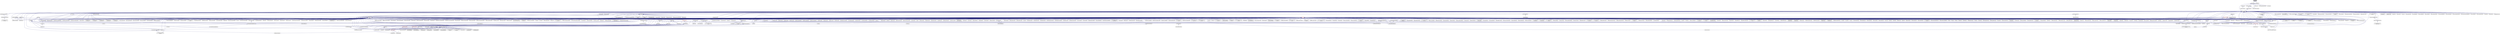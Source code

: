digraph "uint128.hpp"
{
  edge [fontname="Helvetica",fontsize="10",labelfontname="Helvetica",labelfontsize="10"];
  node [fontname="Helvetica",fontsize="10",shape=record];
  Node24 [label="uint128.hpp",height=0.2,width=0.4,color="black", fillcolor="grey75", style="filled", fontcolor="black"];
  Node24 -> Node25 [dir="back",color="midnightblue",fontsize="10",style="solid",fontname="Helvetica"];
  Node25 [label="memory.hpp",height=0.2,width=0.4,color="black", fillcolor="white", style="filled",URL="$d7/d02/runtime_2components_2server_2memory_8hpp.html"];
  Node25 -> Node26 [dir="back",color="midnightblue",fontsize="10",style="solid",fontname="Helvetica"];
  Node26 [label="components.hpp",height=0.2,width=0.4,color="black", fillcolor="white", style="filled",URL="$d2/d8d/components_8hpp.html"];
  Node26 -> Node27 [dir="back",color="midnightblue",fontsize="10",style="solid",fontname="Helvetica"];
  Node27 [label="accumulator.hpp",height=0.2,width=0.4,color="black", fillcolor="white", style="filled",URL="$d4/d9d/server_2accumulator_8hpp.html"];
  Node27 -> Node28 [dir="back",color="midnightblue",fontsize="10",style="solid",fontname="Helvetica"];
  Node28 [label="accumulator.cpp",height=0.2,width=0.4,color="black", fillcolor="white", style="filled",URL="$d1/d81/accumulator_8cpp.html"];
  Node27 -> Node29 [dir="back",color="midnightblue",fontsize="10",style="solid",fontname="Helvetica"];
  Node29 [label="accumulator.hpp",height=0.2,width=0.4,color="black", fillcolor="white", style="filled",URL="$d8/d5e/accumulator_8hpp.html"];
  Node29 -> Node30 [dir="back",color="midnightblue",fontsize="10",style="solid",fontname="Helvetica"];
  Node30 [label="accumulator_client.cpp",height=0.2,width=0.4,color="black", fillcolor="white", style="filled",URL="$d7/dd0/accumulator__client_8cpp.html"];
  Node26 -> Node29 [dir="back",color="midnightblue",fontsize="10",style="solid",fontname="Helvetica"];
  Node26 -> Node31 [dir="back",color="midnightblue",fontsize="10",style="solid",fontname="Helvetica"];
  Node31 [label="template_accumulator.hpp",height=0.2,width=0.4,color="black", fillcolor="white", style="filled",URL="$d0/d3f/server_2template__accumulator_8hpp.html"];
  Node31 -> Node32 [dir="back",color="midnightblue",fontsize="10",style="solid",fontname="Helvetica"];
  Node32 [label="template_accumulator.hpp",height=0.2,width=0.4,color="black", fillcolor="white", style="filled",URL="$dd/da9/template__accumulator_8hpp.html"];
  Node32 -> Node33 [dir="back",color="midnightblue",fontsize="10",style="solid",fontname="Helvetica"];
  Node33 [label="template_accumulator\l_client.cpp",height=0.2,width=0.4,color="black", fillcolor="white", style="filled",URL="$df/d93/template__accumulator__client_8cpp.html"];
  Node26 -> Node34 [dir="back",color="midnightblue",fontsize="10",style="solid",fontname="Helvetica"];
  Node34 [label="template_function_accumulator.hpp",height=0.2,width=0.4,color="black", fillcolor="white", style="filled",URL="$d7/da6/server_2template__function__accumulator_8hpp.html"];
  Node34 -> Node35 [dir="back",color="midnightblue",fontsize="10",style="solid",fontname="Helvetica"];
  Node35 [label="template_function_accumulator.cpp",height=0.2,width=0.4,color="black", fillcolor="white", style="filled",URL="$d5/d02/template__function__accumulator_8cpp.html"];
  Node34 -> Node36 [dir="back",color="midnightblue",fontsize="10",style="solid",fontname="Helvetica"];
  Node36 [label="template_function_accumulator.hpp",height=0.2,width=0.4,color="black", fillcolor="white", style="filled",URL="$d3/de9/template__function__accumulator_8hpp.html"];
  Node36 -> Node37 [dir="back",color="midnightblue",fontsize="10",style="solid",fontname="Helvetica"];
  Node37 [label="template_function_accumulator\l_client.cpp",height=0.2,width=0.4,color="black", fillcolor="white", style="filled",URL="$d0/dc6/template__function__accumulator__client_8cpp.html"];
  Node26 -> Node32 [dir="back",color="midnightblue",fontsize="10",style="solid",fontname="Helvetica"];
  Node26 -> Node35 [dir="back",color="midnightblue",fontsize="10",style="solid",fontname="Helvetica"];
  Node26 -> Node36 [dir="back",color="midnightblue",fontsize="10",style="solid",fontname="Helvetica"];
  Node26 -> Node38 [dir="back",color="midnightblue",fontsize="10",style="solid",fontname="Helvetica"];
  Node38 [label="allgather_module.cpp",height=0.2,width=0.4,color="black", fillcolor="white", style="filled",URL="$df/de4/allgather__module_8cpp.html"];
  Node26 -> Node39 [dir="back",color="midnightblue",fontsize="10",style="solid",fontname="Helvetica"];
  Node39 [label="allgather.hpp",height=0.2,width=0.4,color="black", fillcolor="white", style="filled",URL="$d4/d4a/allgather_8hpp.html"];
  Node39 -> Node38 [dir="back",color="midnightblue",fontsize="10",style="solid",fontname="Helvetica"];
  Node39 -> Node40 [dir="back",color="midnightblue",fontsize="10",style="solid",fontname="Helvetica"];
  Node40 [label="allgather.cpp",height=0.2,width=0.4,color="black", fillcolor="white", style="filled",URL="$d7/d06/allgather_8cpp.html"];
  Node39 -> Node41 [dir="back",color="midnightblue",fontsize="10",style="solid",fontname="Helvetica"];
  Node41 [label="ag_client.cpp",height=0.2,width=0.4,color="black", fillcolor="white", style="filled",URL="$d4/d5d/ag__client_8cpp.html"];
  Node26 -> Node42 [dir="back",color="midnightblue",fontsize="10",style="solid",fontname="Helvetica"];
  Node42 [label="allgather_and_gate.hpp",height=0.2,width=0.4,color="black", fillcolor="white", style="filled",URL="$d9/dbb/allgather__and__gate_8hpp.html"];
  Node42 -> Node38 [dir="back",color="midnightblue",fontsize="10",style="solid",fontname="Helvetica"];
  Node42 -> Node43 [dir="back",color="midnightblue",fontsize="10",style="solid",fontname="Helvetica"];
  Node43 [label="allgather_and_gate.cpp",height=0.2,width=0.4,color="black", fillcolor="white", style="filled",URL="$d1/d56/allgather__and__gate_8cpp.html"];
  Node42 -> Node41 [dir="back",color="midnightblue",fontsize="10",style="solid",fontname="Helvetica"];
  Node26 -> Node44 [dir="back",color="midnightblue",fontsize="10",style="solid",fontname="Helvetica"];
  Node44 [label="cancelable_action.cpp",height=0.2,width=0.4,color="black", fillcolor="white", style="filled",URL="$d5/d0c/cancelable__action_8cpp.html"];
  Node26 -> Node45 [dir="back",color="midnightblue",fontsize="10",style="solid",fontname="Helvetica"];
  Node45 [label="cancelable_action.hpp",height=0.2,width=0.4,color="black", fillcolor="white", style="filled",URL="$d5/d4d/server_2cancelable__action_8hpp.html"];
  Node45 -> Node44 [dir="back",color="midnightblue",fontsize="10",style="solid",fontname="Helvetica"];
  Node45 -> Node46 [dir="back",color="midnightblue",fontsize="10",style="solid",fontname="Helvetica"];
  Node46 [label="cancelable_action.hpp",height=0.2,width=0.4,color="black", fillcolor="white", style="filled",URL="$d0/da3/stubs_2cancelable__action_8hpp.html"];
  Node46 -> Node47 [dir="back",color="midnightblue",fontsize="10",style="solid",fontname="Helvetica"];
  Node47 [label="cancelable_action.hpp",height=0.2,width=0.4,color="black", fillcolor="white", style="filled",URL="$d6/d28/cancelable__action_8hpp.html"];
  Node47 -> Node48 [dir="back",color="midnightblue",fontsize="10",style="solid",fontname="Helvetica"];
  Node48 [label="cancelable_action_client.cpp",height=0.2,width=0.4,color="black", fillcolor="white", style="filled",URL="$d1/db8/cancelable__action__client_8cpp.html"];
  Node26 -> Node47 [dir="back",color="midnightblue",fontsize="10",style="solid",fontname="Helvetica"];
  Node26 -> Node49 [dir="back",color="midnightblue",fontsize="10",style="solid",fontname="Helvetica"];
  Node49 [label="hello_world_component.hpp",height=0.2,width=0.4,color="black", fillcolor="white", style="filled",URL="$df/df0/hello__world__component_8hpp.html"];
  Node49 -> Node50 [dir="back",color="midnightblue",fontsize="10",style="solid",fontname="Helvetica"];
  Node50 [label="hello_world_client.cpp",height=0.2,width=0.4,color="black", fillcolor="white", style="filled",URL="$d5/da6/hello__world__client_8cpp.html"];
  Node49 -> Node51 [dir="back",color="midnightblue",fontsize="10",style="solid",fontname="Helvetica"];
  Node51 [label="hello_world_component.cpp",height=0.2,width=0.4,color="black", fillcolor="white", style="filled",URL="$d8/daa/hello__world__component_8cpp.html"];
  Node26 -> Node52 [dir="back",color="midnightblue",fontsize="10",style="solid",fontname="Helvetica"];
  Node52 [label="row.hpp",height=0.2,width=0.4,color="black", fillcolor="white", style="filled",URL="$de/d74/server_2row_8hpp.html"];
  Node52 -> Node53 [dir="back",color="midnightblue",fontsize="10",style="solid",fontname="Helvetica"];
  Node53 [label="row.hpp",height=0.2,width=0.4,color="black", fillcolor="white", style="filled",URL="$dc/d69/row_8hpp.html"];
  Node53 -> Node54 [dir="back",color="midnightblue",fontsize="10",style="solid",fontname="Helvetica"];
  Node54 [label="grid.hpp",height=0.2,width=0.4,color="black", fillcolor="white", style="filled",URL="$dc/d8a/grid_8hpp.html"];
  Node54 -> Node55 [dir="back",color="midnightblue",fontsize="10",style="solid",fontname="Helvetica"];
  Node55 [label="jacobi.cpp",height=0.2,width=0.4,color="black", fillcolor="white", style="filled",URL="$d2/d27/jacobi_8cpp.html"];
  Node54 -> Node56 [dir="back",color="midnightblue",fontsize="10",style="solid",fontname="Helvetica"];
  Node56 [label="solver.hpp",height=0.2,width=0.4,color="black", fillcolor="white", style="filled",URL="$db/d9a/server_2solver_8hpp.html"];
  Node56 -> Node57 [dir="back",color="midnightblue",fontsize="10",style="solid",fontname="Helvetica"];
  Node57 [label="solver.hpp",height=0.2,width=0.4,color="black", fillcolor="white", style="filled",URL="$d2/d1c/solver_8hpp.html"];
  Node57 -> Node55 [dir="back",color="midnightblue",fontsize="10",style="solid",fontname="Helvetica"];
  Node56 -> Node58 [dir="back",color="midnightblue",fontsize="10",style="solid",fontname="Helvetica"];
  Node58 [label="solver.cpp",height=0.2,width=0.4,color="black", fillcolor="white", style="filled",URL="$d6/d94/solver_8cpp.html"];
  Node54 -> Node57 [dir="back",color="midnightblue",fontsize="10",style="solid",fontname="Helvetica"];
  Node54 -> Node59 [dir="back",color="midnightblue",fontsize="10",style="solid",fontname="Helvetica"];
  Node59 [label="grid.cpp",height=0.2,width=0.4,color="black", fillcolor="white", style="filled",URL="$d6/d1b/jacobi__component_2grid_8cpp.html"];
  Node53 -> Node60 [dir="back",color="midnightblue",fontsize="10",style="solid",fontname="Helvetica"];
  Node60 [label="stencil_iterator.hpp",height=0.2,width=0.4,color="black", fillcolor="white", style="filled",URL="$dc/d5c/server_2stencil__iterator_8hpp.html"];
  Node60 -> Node56 [dir="back",color="midnightblue",fontsize="10",style="solid",fontname="Helvetica"];
  Node60 -> Node61 [dir="back",color="midnightblue",fontsize="10",style="solid",fontname="Helvetica"];
  Node61 [label="stencil_iterator.cpp",height=0.2,width=0.4,color="black", fillcolor="white", style="filled",URL="$d6/de1/server_2stencil__iterator_8cpp.html"];
  Node60 -> Node62 [dir="back",color="midnightblue",fontsize="10",style="solid",fontname="Helvetica"];
  Node62 [label="stencil_iterator.cpp",height=0.2,width=0.4,color="black", fillcolor="white", style="filled",URL="$d7/d71/stencil__iterator_8cpp.html"];
  Node53 -> Node59 [dir="back",color="midnightblue",fontsize="10",style="solid",fontname="Helvetica"];
  Node52 -> Node63 [dir="back",color="midnightblue",fontsize="10",style="solid",fontname="Helvetica"];
  Node63 [label="row.cpp",height=0.2,width=0.4,color="black", fillcolor="white", style="filled",URL="$d3/d86/server_2row_8cpp.html"];
  Node26 -> Node60 [dir="back",color="midnightblue",fontsize="10",style="solid",fontname="Helvetica"];
  Node26 -> Node56 [dir="back",color="midnightblue",fontsize="10",style="solid",fontname="Helvetica"];
  Node26 -> Node64 [dir="back",color="midnightblue",fontsize="10",style="solid",fontname="Helvetica"];
  Node64 [label="jacobi_component.cpp",height=0.2,width=0.4,color="black", fillcolor="white", style="filled",URL="$d1/d25/jacobi__component_8cpp.html"];
  Node26 -> Node65 [dir="back",color="midnightblue",fontsize="10",style="solid",fontname="Helvetica"];
  Node65 [label="nqueen.hpp",height=0.2,width=0.4,color="black", fillcolor="white", style="filled",URL="$de/d58/server_2nqueen_8hpp.html"];
  Node65 -> Node66 [dir="back",color="midnightblue",fontsize="10",style="solid",fontname="Helvetica"];
  Node66 [label="nqueen.cpp",height=0.2,width=0.4,color="black", fillcolor="white", style="filled",URL="$db/dca/nqueen_8cpp.html"];
  Node65 -> Node67 [dir="back",color="midnightblue",fontsize="10",style="solid",fontname="Helvetica"];
  Node67 [label="nqueen.hpp",height=0.2,width=0.4,color="black", fillcolor="white", style="filled",URL="$da/dfd/stubs_2nqueen_8hpp.html"];
  Node67 -> Node68 [dir="back",color="midnightblue",fontsize="10",style="solid",fontname="Helvetica"];
  Node68 [label="nqueen.hpp",height=0.2,width=0.4,color="black", fillcolor="white", style="filled",URL="$d0/d07/nqueen_8hpp.html"];
  Node68 -> Node69 [dir="back",color="midnightblue",fontsize="10",style="solid",fontname="Helvetica"];
  Node69 [label="nqueen_client.cpp",height=0.2,width=0.4,color="black", fillcolor="white", style="filled",URL="$d3/d5e/nqueen__client_8cpp.html"];
  Node26 -> Node70 [dir="back",color="midnightblue",fontsize="10",style="solid",fontname="Helvetica"];
  Node70 [label="sine.cpp",height=0.2,width=0.4,color="black", fillcolor="white", style="filled",URL="$d3/d0d/server_2sine_8cpp.html"];
  Node26 -> Node71 [dir="back",color="midnightblue",fontsize="10",style="solid",fontname="Helvetica"];
  Node71 [label="component_ctors.cpp",height=0.2,width=0.4,color="black", fillcolor="white", style="filled",URL="$d3/d2a/component__ctors_8cpp.html"];
  Node26 -> Node72 [dir="back",color="midnightblue",fontsize="10",style="solid",fontname="Helvetica"];
  Node72 [label="component_in_executable.cpp",height=0.2,width=0.4,color="black", fillcolor="white", style="filled",URL="$d8/d4b/component__in__executable_8cpp.html"];
  Node26 -> Node73 [dir="back",color="midnightblue",fontsize="10",style="solid",fontname="Helvetica"];
  Node73 [label="component_inheritance.cpp",height=0.2,width=0.4,color="black", fillcolor="white", style="filled",URL="$d8/d55/component__inheritance_8cpp.html"];
  Node26 -> Node74 [dir="back",color="midnightblue",fontsize="10",style="solid",fontname="Helvetica"];
  Node74 [label="component_with_executor.cpp",height=0.2,width=0.4,color="black", fillcolor="white", style="filled",URL="$d4/d20/component__with__executor_8cpp.html"];
  Node26 -> Node75 [dir="back",color="midnightblue",fontsize="10",style="solid",fontname="Helvetica"];
  Node75 [label="factorial.cpp",height=0.2,width=0.4,color="black", fillcolor="white", style="filled",URL="$d9/d00/factorial_8cpp.html"];
  Node26 -> Node76 [dir="back",color="midnightblue",fontsize="10",style="solid",fontname="Helvetica"];
  Node76 [label="hello_world.cpp",height=0.2,width=0.4,color="black", fillcolor="white", style="filled",URL="$d0/d67/hello__world_8cpp.html"];
  Node26 -> Node77 [dir="back",color="midnightblue",fontsize="10",style="solid",fontname="Helvetica"];
  Node77 [label="latch_local.cpp",height=0.2,width=0.4,color="black", fillcolor="white", style="filled",URL="$dd/dd3/latch__local_8cpp.html"];
  Node26 -> Node78 [dir="back",color="midnightblue",fontsize="10",style="solid",fontname="Helvetica"];
  Node78 [label="latch_remote.cpp",height=0.2,width=0.4,color="black", fillcolor="white", style="filled",URL="$df/d59/latch__remote_8cpp.html"];
  Node26 -> Node79 [dir="back",color="midnightblue",fontsize="10",style="solid",fontname="Helvetica"];
  Node79 [label="pingpong.cpp",height=0.2,width=0.4,color="black", fillcolor="white", style="filled",URL="$dd/d4d/pingpong_8cpp.html"];
  Node26 -> Node80 [dir="back",color="midnightblue",fontsize="10",style="solid",fontname="Helvetica"];
  Node80 [label="random_mem_access.hpp",height=0.2,width=0.4,color="black", fillcolor="white", style="filled",URL="$d0/d19/server_2random__mem__access_8hpp.html"];
  Node80 -> Node81 [dir="back",color="midnightblue",fontsize="10",style="solid",fontname="Helvetica"];
  Node81 [label="random_mem_access.cpp",height=0.2,width=0.4,color="black", fillcolor="white", style="filled",URL="$d1/d51/random__mem__access_8cpp.html"];
  Node80 -> Node82 [dir="back",color="midnightblue",fontsize="10",style="solid",fontname="Helvetica"];
  Node82 [label="random_mem_access.hpp",height=0.2,width=0.4,color="black", fillcolor="white", style="filled",URL="$d3/d32/stubs_2random__mem__access_8hpp.html"];
  Node82 -> Node83 [dir="back",color="midnightblue",fontsize="10",style="solid",fontname="Helvetica"];
  Node83 [label="random_mem_access.hpp",height=0.2,width=0.4,color="black", fillcolor="white", style="filled",URL="$db/de8/random__mem__access_8hpp.html"];
  Node83 -> Node84 [dir="back",color="midnightblue",fontsize="10",style="solid",fontname="Helvetica"];
  Node84 [label="random_mem_access_client.cpp",height=0.2,width=0.4,color="black", fillcolor="white", style="filled",URL="$df/d1b/random__mem__access__client_8cpp.html"];
  Node26 -> Node85 [dir="back",color="midnightblue",fontsize="10",style="solid",fontname="Helvetica"];
  Node85 [label="sheneos_compare.cpp",height=0.2,width=0.4,color="black", fillcolor="white", style="filled",URL="$dc/d11/sheneos__compare_8cpp.html"];
  Node26 -> Node86 [dir="back",color="midnightblue",fontsize="10",style="solid",fontname="Helvetica"];
  Node86 [label="throttle.hpp",height=0.2,width=0.4,color="black", fillcolor="white", style="filled",URL="$db/dc9/server_2throttle_8hpp.html"];
  Node86 -> Node87 [dir="back",color="midnightblue",fontsize="10",style="solid",fontname="Helvetica"];
  Node87 [label="throttle.cpp",height=0.2,width=0.4,color="black", fillcolor="white", style="filled",URL="$de/d56/server_2throttle_8cpp.html"];
  Node86 -> Node88 [dir="back",color="midnightblue",fontsize="10",style="solid",fontname="Helvetica"];
  Node88 [label="throttle.hpp",height=0.2,width=0.4,color="black", fillcolor="white", style="filled",URL="$d5/dec/stubs_2throttle_8hpp.html"];
  Node88 -> Node89 [dir="back",color="midnightblue",fontsize="10",style="solid",fontname="Helvetica"];
  Node89 [label="throttle.hpp",height=0.2,width=0.4,color="black", fillcolor="white", style="filled",URL="$d2/d2e/throttle_8hpp.html"];
  Node89 -> Node90 [dir="back",color="midnightblue",fontsize="10",style="solid",fontname="Helvetica"];
  Node90 [label="throttle.cpp",height=0.2,width=0.4,color="black", fillcolor="white", style="filled",URL="$db/d02/throttle_8cpp.html"];
  Node89 -> Node91 [dir="back",color="midnightblue",fontsize="10",style="solid",fontname="Helvetica"];
  Node91 [label="throttle_client.cpp",height=0.2,width=0.4,color="black", fillcolor="white", style="filled",URL="$d0/db7/throttle__client_8cpp.html"];
  Node26 -> Node91 [dir="back",color="midnightblue",fontsize="10",style="solid",fontname="Helvetica"];
  Node26 -> Node92 [dir="back",color="midnightblue",fontsize="10",style="solid",fontname="Helvetica"];
  Node92 [label="simple_central_tuplespace.hpp",height=0.2,width=0.4,color="black", fillcolor="white", style="filled",URL="$db/d69/server_2simple__central__tuplespace_8hpp.html"];
  Node92 -> Node93 [dir="back",color="midnightblue",fontsize="10",style="solid",fontname="Helvetica"];
  Node93 [label="simple_central_tuplespace.cpp",height=0.2,width=0.4,color="black", fillcolor="white", style="filled",URL="$d3/dec/simple__central__tuplespace_8cpp.html"];
  Node92 -> Node94 [dir="back",color="midnightblue",fontsize="10",style="solid",fontname="Helvetica"];
  Node94 [label="simple_central_tuplespace.hpp",height=0.2,width=0.4,color="black", fillcolor="white", style="filled",URL="$d0/d4b/stubs_2simple__central__tuplespace_8hpp.html"];
  Node94 -> Node95 [dir="back",color="midnightblue",fontsize="10",style="solid",fontname="Helvetica"];
  Node95 [label="simple_central_tuplespace.hpp",height=0.2,width=0.4,color="black", fillcolor="white", style="filled",URL="$d5/ddd/simple__central__tuplespace_8hpp.html"];
  Node95 -> Node96 [dir="back",color="midnightblue",fontsize="10",style="solid",fontname="Helvetica"];
  Node96 [label="simple_central_tuplespace\l_client.cpp",height=0.2,width=0.4,color="black", fillcolor="white", style="filled",URL="$d1/d7b/simple__central__tuplespace__client_8cpp.html"];
  Node26 -> Node97 [dir="back",color="midnightblue",fontsize="10",style="solid",fontname="Helvetica"];
  Node97 [label="tuples_warehouse.hpp",height=0.2,width=0.4,color="black", fillcolor="white", style="filled",URL="$da/de6/tuples__warehouse_8hpp.html"];
  Node97 -> Node92 [dir="back",color="midnightblue",fontsize="10",style="solid",fontname="Helvetica"];
  Node26 -> Node95 [dir="back",color="midnightblue",fontsize="10",style="solid",fontname="Helvetica"];
  Node26 -> Node98 [dir="back",color="midnightblue",fontsize="10",style="solid",fontname="Helvetica"];
  Node98 [label="iostreams.hpp",height=0.2,width=0.4,color="black", fillcolor="white", style="filled",URL="$de/d22/iostreams_8hpp.html"];
  Node98 -> Node40 [dir="back",color="midnightblue",fontsize="10",style="solid",fontname="Helvetica"];
  Node98 -> Node43 [dir="back",color="midnightblue",fontsize="10",style="solid",fontname="Helvetica"];
  Node98 -> Node99 [dir="back",color="midnightblue",fontsize="10",style="solid",fontname="Helvetica"];
  Node99 [label="async_io_action.cpp",height=0.2,width=0.4,color="black", fillcolor="white", style="filled",URL="$d3/df5/async__io__action_8cpp.html"];
  Node98 -> Node100 [dir="back",color="midnightblue",fontsize="10",style="solid",fontname="Helvetica"];
  Node100 [label="async_io_external.cpp",height=0.2,width=0.4,color="black", fillcolor="white", style="filled",URL="$da/d9a/async__io__external_8cpp.html"];
  Node98 -> Node101 [dir="back",color="midnightblue",fontsize="10",style="solid",fontname="Helvetica"];
  Node101 [label="async_io_low_level.cpp",height=0.2,width=0.4,color="black", fillcolor="white", style="filled",URL="$dc/d10/async__io__low__level_8cpp.html"];
  Node98 -> Node102 [dir="back",color="midnightblue",fontsize="10",style="solid",fontname="Helvetica"];
  Node102 [label="async_io_simple.cpp",height=0.2,width=0.4,color="black", fillcolor="white", style="filled",URL="$da/db7/async__io__simple_8cpp.html"];
  Node98 -> Node103 [dir="back",color="midnightblue",fontsize="10",style="solid",fontname="Helvetica"];
  Node103 [label="os_thread_num.cpp",height=0.2,width=0.4,color="black", fillcolor="white", style="filled",URL="$d2/dfb/os__thread__num_8cpp.html"];
  Node98 -> Node104 [dir="back",color="midnightblue",fontsize="10",style="solid",fontname="Helvetica"];
  Node104 [label="rnd_future_reduce.cpp",height=0.2,width=0.4,color="black", fillcolor="white", style="filled",URL="$d1/db5/rnd__future__reduce_8cpp.html"];
  Node98 -> Node105 [dir="back",color="midnightblue",fontsize="10",style="solid",fontname="Helvetica"];
  Node105 [label="heartbeat_console.cpp",height=0.2,width=0.4,color="black", fillcolor="white", style="filled",URL="$da/de8/heartbeat__console_8cpp.html"];
  Node98 -> Node51 [dir="back",color="midnightblue",fontsize="10",style="solid",fontname="Helvetica"];
  Node98 -> Node55 [dir="back",color="midnightblue",fontsize="10",style="solid",fontname="Helvetica"];
  Node98 -> Node60 [dir="back",color="midnightblue",fontsize="10",style="solid",fontname="Helvetica"];
  Node98 -> Node59 [dir="back",color="midnightblue",fontsize="10",style="solid",fontname="Helvetica"];
  Node98 -> Node106 [dir="back",color="midnightblue",fontsize="10",style="solid",fontname="Helvetica"];
  Node106 [label="access_counter_set.cpp",height=0.2,width=0.4,color="black", fillcolor="white", style="filled",URL="$dc/d52/access__counter__set_8cpp.html"];
  Node98 -> Node107 [dir="back",color="midnightblue",fontsize="10",style="solid",fontname="Helvetica"];
  Node107 [label="1d_wave_equation.cpp",height=0.2,width=0.4,color="black", fillcolor="white", style="filled",URL="$da/dab/1d__wave__equation_8cpp.html"];
  Node98 -> Node108 [dir="back",color="midnightblue",fontsize="10",style="solid",fontname="Helvetica"];
  Node108 [label="allow_unknown_options.cpp",height=0.2,width=0.4,color="black", fillcolor="white", style="filled",URL="$d9/dc9/allow__unknown__options_8cpp.html"];
  Node98 -> Node109 [dir="back",color="midnightblue",fontsize="10",style="solid",fontname="Helvetica"];
  Node109 [label="command_line_handling.cpp",height=0.2,width=0.4,color="black", fillcolor="white", style="filled",URL="$d4/d05/examples_2quickstart_2command__line__handling_8cpp.html"];
  Node98 -> Node71 [dir="back",color="midnightblue",fontsize="10",style="solid",fontname="Helvetica"];
  Node98 -> Node72 [dir="back",color="midnightblue",fontsize="10",style="solid",fontname="Helvetica"];
  Node98 -> Node73 [dir="back",color="midnightblue",fontsize="10",style="solid",fontname="Helvetica"];
  Node98 -> Node74 [dir="back",color="midnightblue",fontsize="10",style="solid",fontname="Helvetica"];
  Node98 -> Node110 [dir="back",color="midnightblue",fontsize="10",style="solid",fontname="Helvetica"];
  Node110 [label="customize_async.cpp",height=0.2,width=0.4,color="black", fillcolor="white", style="filled",URL="$d0/d82/customize__async_8cpp.html"];
  Node98 -> Node111 [dir="back",color="midnightblue",fontsize="10",style="solid",fontname="Helvetica"];
  Node111 [label="enumerate_threads.cpp",height=0.2,width=0.4,color="black", fillcolor="white", style="filled",URL="$d3/dd4/enumerate__threads_8cpp.html"];
  Node98 -> Node112 [dir="back",color="midnightblue",fontsize="10",style="solid",fontname="Helvetica"];
  Node112 [label="error_handling.cpp",height=0.2,width=0.4,color="black", fillcolor="white", style="filled",URL="$d9/d96/error__handling_8cpp.html"];
  Node98 -> Node113 [dir="back",color="midnightblue",fontsize="10",style="solid",fontname="Helvetica"];
  Node113 [label="event_synchronization.cpp",height=0.2,width=0.4,color="black", fillcolor="white", style="filled",URL="$d0/d35/event__synchronization_8cpp.html"];
  Node98 -> Node114 [dir="back",color="midnightblue",fontsize="10",style="solid",fontname="Helvetica"];
  Node114 [label="fractals.cpp",height=0.2,width=0.4,color="black", fillcolor="white", style="filled",URL="$d8/d58/fractals_8cpp.html"];
  Node98 -> Node115 [dir="back",color="midnightblue",fontsize="10",style="solid",fontname="Helvetica"];
  Node115 [label="fractals_executor.cpp",height=0.2,width=0.4,color="black", fillcolor="white", style="filled",URL="$d9/da9/fractals__executor_8cpp.html"];
  Node98 -> Node76 [dir="back",color="midnightblue",fontsize="10",style="solid",fontname="Helvetica"];
  Node98 -> Node116 [dir="back",color="midnightblue",fontsize="10",style="solid",fontname="Helvetica"];
  Node116 [label="interval_timer.cpp",height=0.2,width=0.4,color="black", fillcolor="white", style="filled",URL="$de/df1/examples_2quickstart_2interval__timer_8cpp.html"];
  Node98 -> Node117 [dir="back",color="midnightblue",fontsize="10",style="solid",fontname="Helvetica"];
  Node117 [label="local_channel.cpp",height=0.2,width=0.4,color="black", fillcolor="white", style="filled",URL="$d0/d3e/local__channel_8cpp.html"];
  Node98 -> Node79 [dir="back",color="midnightblue",fontsize="10",style="solid",fontname="Helvetica"];
  Node98 -> Node118 [dir="back",color="midnightblue",fontsize="10",style="solid",fontname="Helvetica"];
  Node118 [label="shared_mutex.cpp",height=0.2,width=0.4,color="black", fillcolor="white", style="filled",URL="$da/d0b/shared__mutex_8cpp.html"];
  Node98 -> Node119 [dir="back",color="midnightblue",fontsize="10",style="solid",fontname="Helvetica"];
  Node119 [label="sierpinski.cpp",height=0.2,width=0.4,color="black", fillcolor="white", style="filled",URL="$d3/d7e/sierpinski_8cpp.html"];
  Node98 -> Node120 [dir="back",color="midnightblue",fontsize="10",style="solid",fontname="Helvetica"];
  Node120 [label="simple_future_continuation.cpp",height=0.2,width=0.4,color="black", fillcolor="white", style="filled",URL="$d8/d3c/simple__future__continuation_8cpp.html"];
  Node98 -> Node121 [dir="back",color="midnightblue",fontsize="10",style="solid",fontname="Helvetica"];
  Node121 [label="simplest_hello_world.cpp",height=0.2,width=0.4,color="black", fillcolor="white", style="filled",URL="$d7/ddc/simplest__hello__world_8cpp.html"];
  Node98 -> Node122 [dir="back",color="midnightblue",fontsize="10",style="solid",fontname="Helvetica"];
  Node122 [label="sort_by_key_demo.cpp",height=0.2,width=0.4,color="black", fillcolor="white", style="filled",URL="$da/d20/sort__by__key__demo_8cpp.html"];
  Node98 -> Node123 [dir="back",color="midnightblue",fontsize="10",style="solid",fontname="Helvetica"];
  Node123 [label="timed_futures.cpp",height=0.2,width=0.4,color="black", fillcolor="white", style="filled",URL="$d6/d8d/timed__futures_8cpp.html"];
  Node98 -> Node124 [dir="back",color="midnightblue",fontsize="10",style="solid",fontname="Helvetica"];
  Node124 [label="vector_counting_dotproduct.cpp",height=0.2,width=0.4,color="black", fillcolor="white", style="filled",URL="$df/de9/vector__counting__dotproduct_8cpp.html"];
  Node98 -> Node125 [dir="back",color="midnightblue",fontsize="10",style="solid",fontname="Helvetica"];
  Node125 [label="vector_zip_dotproduct.cpp",height=0.2,width=0.4,color="black", fillcolor="white", style="filled",URL="$dc/d18/vector__zip__dotproduct_8cpp.html"];
  Node98 -> Node126 [dir="back",color="midnightblue",fontsize="10",style="solid",fontname="Helvetica"];
  Node126 [label="oversubscribing_resource\l_partitioner.cpp",height=0.2,width=0.4,color="black", fillcolor="white", style="filled",URL="$dd/dee/oversubscribing__resource__partitioner_8cpp.html"];
  Node98 -> Node127 [dir="back",color="midnightblue",fontsize="10",style="solid",fontname="Helvetica"];
  Node127 [label="simple_resource_partitioner.cpp",height=0.2,width=0.4,color="black", fillcolor="white", style="filled",URL="$d5/df9/simple__resource__partitioner_8cpp.html"];
  Node98 -> Node128 [dir="back",color="midnightblue",fontsize="10",style="solid",fontname="Helvetica"];
  Node128 [label="thread_aware_timer.cpp",height=0.2,width=0.4,color="black", fillcolor="white", style="filled",URL="$df/d11/examples_2thread__aware__timer_2thread__aware__timer_8cpp.html"];
  Node98 -> Node96 [dir="back",color="midnightblue",fontsize="10",style="solid",fontname="Helvetica"];
  Node98 -> Node129 [dir="back",color="midnightblue",fontsize="10",style="solid",fontname="Helvetica"];
  Node129 [label="foreach_scaling.cpp",height=0.2,width=0.4,color="black", fillcolor="white", style="filled",URL="$d4/d94/foreach__scaling_8cpp.html"];
  Node98 -> Node130 [dir="back",color="midnightblue",fontsize="10",style="solid",fontname="Helvetica"];
  Node130 [label="future_overhead.cpp",height=0.2,width=0.4,color="black", fillcolor="white", style="filled",URL="$d3/d79/future__overhead_8cpp.html"];
  Node98 -> Node131 [dir="back",color="midnightblue",fontsize="10",style="solid",fontname="Helvetica"];
  Node131 [label="hpx_heterogeneous_timed\l_task_spawn.cpp",height=0.2,width=0.4,color="black", fillcolor="white", style="filled",URL="$dd/d27/hpx__heterogeneous__timed__task__spawn_8cpp.html"];
  Node98 -> Node132 [dir="back",color="midnightblue",fontsize="10",style="solid",fontname="Helvetica"];
  Node132 [label="hpx_homogeneous_timed\l_task_spawn_executors.cpp",height=0.2,width=0.4,color="black", fillcolor="white", style="filled",URL="$d1/d3b/hpx__homogeneous__timed__task__spawn__executors_8cpp.html"];
  Node98 -> Node133 [dir="back",color="midnightblue",fontsize="10",style="solid",fontname="Helvetica"];
  Node133 [label="parent_vs_child_stealing.cpp",height=0.2,width=0.4,color="black", fillcolor="white", style="filled",URL="$d2/d07/parent__vs__child__stealing_8cpp.html"];
  Node98 -> Node134 [dir="back",color="midnightblue",fontsize="10",style="solid",fontname="Helvetica"];
  Node134 [label="partitioned_vector\l_foreach.cpp",height=0.2,width=0.4,color="black", fillcolor="white", style="filled",URL="$df/d5f/partitioned__vector__foreach_8cpp.html"];
  Node98 -> Node135 [dir="back",color="midnightblue",fontsize="10",style="solid",fontname="Helvetica"];
  Node135 [label="serialization_overhead.cpp",height=0.2,width=0.4,color="black", fillcolor="white", style="filled",URL="$d3/df8/serialization__overhead_8cpp.html"];
  Node98 -> Node136 [dir="back",color="midnightblue",fontsize="10",style="solid",fontname="Helvetica"];
  Node136 [label="sizeof.cpp",height=0.2,width=0.4,color="black", fillcolor="white", style="filled",URL="$d3/d0f/sizeof_8cpp.html"];
  Node98 -> Node137 [dir="back",color="midnightblue",fontsize="10",style="solid",fontname="Helvetica"];
  Node137 [label="skynet.cpp",height=0.2,width=0.4,color="black", fillcolor="white", style="filled",URL="$d0/dc3/skynet_8cpp.html"];
  Node98 -> Node138 [dir="back",color="midnightblue",fontsize="10",style="solid",fontname="Helvetica"];
  Node138 [label="spinlock_overhead1.cpp",height=0.2,width=0.4,color="black", fillcolor="white", style="filled",URL="$d0/d32/spinlock__overhead1_8cpp.html"];
  Node98 -> Node139 [dir="back",color="midnightblue",fontsize="10",style="solid",fontname="Helvetica"];
  Node139 [label="spinlock_overhead2.cpp",height=0.2,width=0.4,color="black", fillcolor="white", style="filled",URL="$de/d55/spinlock__overhead2_8cpp.html"];
  Node98 -> Node140 [dir="back",color="midnightblue",fontsize="10",style="solid",fontname="Helvetica"];
  Node140 [label="stencil3_iterators.cpp",height=0.2,width=0.4,color="black", fillcolor="white", style="filled",URL="$db/d9e/stencil3__iterators_8cpp.html"];
  Node98 -> Node141 [dir="back",color="midnightblue",fontsize="10",style="solid",fontname="Helvetica"];
  Node141 [label="stream.cpp",height=0.2,width=0.4,color="black", fillcolor="white", style="filled",URL="$da/d5f/stream_8cpp.html"];
  Node98 -> Node142 [dir="back",color="midnightblue",fontsize="10",style="solid",fontname="Helvetica"];
  Node142 [label="transform_reduce_binary\l_scaling.cpp",height=0.2,width=0.4,color="black", fillcolor="white", style="filled",URL="$d1/dae/transform__reduce__binary__scaling_8cpp.html"];
  Node98 -> Node143 [dir="back",color="midnightblue",fontsize="10",style="solid",fontname="Helvetica"];
  Node143 [label="transform_reduce_scaling.cpp",height=0.2,width=0.4,color="black", fillcolor="white", style="filled",URL="$db/d2a/transform__reduce__scaling_8cpp.html"];
  Node98 -> Node144 [dir="back",color="midnightblue",fontsize="10",style="solid",fontname="Helvetica"];
  Node144 [label="wait_all_timings.cpp",height=0.2,width=0.4,color="black", fillcolor="white", style="filled",URL="$d5/da1/wait__all__timings_8cpp.html"];
  Node98 -> Node145 [dir="back",color="midnightblue",fontsize="10",style="solid",fontname="Helvetica"];
  Node145 [label="minmax_element_performance.cpp",height=0.2,width=0.4,color="black", fillcolor="white", style="filled",URL="$d9/d93/minmax__element__performance_8cpp.html"];
  Node98 -> Node146 [dir="back",color="midnightblue",fontsize="10",style="solid",fontname="Helvetica"];
  Node146 [label="osu_bcast.cpp",height=0.2,width=0.4,color="black", fillcolor="white", style="filled",URL="$d3/dca/osu__bcast_8cpp.html"];
  Node98 -> Node147 [dir="back",color="midnightblue",fontsize="10",style="solid",fontname="Helvetica"];
  Node147 [label="osu_bibw.cpp",height=0.2,width=0.4,color="black", fillcolor="white", style="filled",URL="$d2/d04/osu__bibw_8cpp.html"];
  Node98 -> Node148 [dir="back",color="midnightblue",fontsize="10",style="solid",fontname="Helvetica"];
  Node148 [label="osu_bw.cpp",height=0.2,width=0.4,color="black", fillcolor="white", style="filled",URL="$d4/d20/osu__bw_8cpp.html"];
  Node98 -> Node149 [dir="back",color="midnightblue",fontsize="10",style="solid",fontname="Helvetica"];
  Node149 [label="osu_latency.cpp",height=0.2,width=0.4,color="black", fillcolor="white", style="filled",URL="$df/d58/osu__latency_8cpp.html"];
  Node98 -> Node150 [dir="back",color="midnightblue",fontsize="10",style="solid",fontname="Helvetica"];
  Node150 [label="osu_multi_lat.cpp",height=0.2,width=0.4,color="black", fillcolor="white", style="filled",URL="$d7/d91/osu__multi__lat_8cpp.html"];
  Node98 -> Node151 [dir="back",color="midnightblue",fontsize="10",style="solid",fontname="Helvetica"];
  Node151 [label="osu_scatter.cpp",height=0.2,width=0.4,color="black", fillcolor="white", style="filled",URL="$d4/d4c/osu__scatter_8cpp.html"];
  Node98 -> Node152 [dir="back",color="midnightblue",fontsize="10",style="solid",fontname="Helvetica"];
  Node152 [label="pingpong_performance.cpp",height=0.2,width=0.4,color="black", fillcolor="white", style="filled",URL="$de/d03/pingpong__performance_8cpp.html"];
  Node98 -> Node153 [dir="back",color="midnightblue",fontsize="10",style="solid",fontname="Helvetica"];
  Node153 [label="plain_action_1330.cpp",height=0.2,width=0.4,color="black", fillcolor="white", style="filled",URL="$d4/def/plain__action__1330_8cpp.html"];
  Node98 -> Node154 [dir="back",color="midnightblue",fontsize="10",style="solid",fontname="Helvetica"];
  Node154 [label="client_1950.cpp",height=0.2,width=0.4,color="black", fillcolor="white", style="filled",URL="$d0/d79/client__1950_8cpp.html"];
  Node98 -> Node155 [dir="back",color="midnightblue",fontsize="10",style="solid",fontname="Helvetica"];
  Node155 [label="lost_output_2236.cpp",height=0.2,width=0.4,color="black", fillcolor="white", style="filled",URL="$db/dd0/lost__output__2236_8cpp.html"];
  Node98 -> Node156 [dir="back",color="midnightblue",fontsize="10",style="solid",fontname="Helvetica"];
  Node156 [label="no_output_1173.cpp",height=0.2,width=0.4,color="black", fillcolor="white", style="filled",URL="$de/d67/no__output__1173_8cpp.html"];
  Node98 -> Node157 [dir="back",color="midnightblue",fontsize="10",style="solid",fontname="Helvetica"];
  Node157 [label="dataflow_future_swap.cpp",height=0.2,width=0.4,color="black", fillcolor="white", style="filled",URL="$dc/d8c/dataflow__future__swap_8cpp.html"];
  Node98 -> Node158 [dir="back",color="midnightblue",fontsize="10",style="solid",fontname="Helvetica"];
  Node158 [label="dataflow_future_swap2.cpp",height=0.2,width=0.4,color="black", fillcolor="white", style="filled",URL="$d1/db3/dataflow__future__swap2_8cpp.html"];
  Node98 -> Node159 [dir="back",color="midnightblue",fontsize="10",style="solid",fontname="Helvetica"];
  Node159 [label="promise_1620.cpp",height=0.2,width=0.4,color="black", fillcolor="white", style="filled",URL="$d2/d67/promise__1620_8cpp.html"];
  Node98 -> Node160 [dir="back",color="midnightblue",fontsize="10",style="solid",fontname="Helvetica"];
  Node160 [label="wait_all_hang_1946.cpp",height=0.2,width=0.4,color="black", fillcolor="white", style="filled",URL="$d5/d69/wait__all__hang__1946_8cpp.html"];
  Node98 -> Node161 [dir="back",color="midnightblue",fontsize="10",style="solid",fontname="Helvetica"];
  Node161 [label="function_argument.cpp",height=0.2,width=0.4,color="black", fillcolor="white", style="filled",URL="$db/da3/function__argument_8cpp.html"];
  Node98 -> Node162 [dir="back",color="midnightblue",fontsize="10",style="solid",fontname="Helvetica"];
  Node162 [label="function_serialization\l_728.cpp",height=0.2,width=0.4,color="black", fillcolor="white", style="filled",URL="$d8/db1/function__serialization__728_8cpp.html"];
  Node98 -> Node163 [dir="back",color="midnightblue",fontsize="10",style="solid",fontname="Helvetica"];
  Node163 [label="managed_refcnt_checker.cpp",height=0.2,width=0.4,color="black", fillcolor="white", style="filled",URL="$d7/d11/server_2managed__refcnt__checker_8cpp.html"];
  Node98 -> Node164 [dir="back",color="midnightblue",fontsize="10",style="solid",fontname="Helvetica"];
  Node164 [label="simple_refcnt_checker.cpp",height=0.2,width=0.4,color="black", fillcolor="white", style="filled",URL="$d7/d14/server_2simple__refcnt__checker_8cpp.html"];
  Node98 -> Node165 [dir="back",color="midnightblue",fontsize="10",style="solid",fontname="Helvetica"];
  Node165 [label="credit_exhaustion.cpp",height=0.2,width=0.4,color="black", fillcolor="white", style="filled",URL="$d6/d80/credit__exhaustion_8cpp.html"];
  Node98 -> Node166 [dir="back",color="midnightblue",fontsize="10",style="solid",fontname="Helvetica"];
  Node166 [label="local_address_rebind.cpp",height=0.2,width=0.4,color="black", fillcolor="white", style="filled",URL="$d1/d4f/local__address__rebind_8cpp.html"];
  Node98 -> Node167 [dir="back",color="midnightblue",fontsize="10",style="solid",fontname="Helvetica"];
  Node167 [label="local_embedded_ref\l_to_local_object.cpp",height=0.2,width=0.4,color="black", fillcolor="white", style="filled",URL="$d6/d54/local__embedded__ref__to__local__object_8cpp.html"];
  Node98 -> Node168 [dir="back",color="midnightblue",fontsize="10",style="solid",fontname="Helvetica"];
  Node168 [label="local_embedded_ref\l_to_remote_object.cpp",height=0.2,width=0.4,color="black", fillcolor="white", style="filled",URL="$d6/d34/local__embedded__ref__to__remote__object_8cpp.html"];
  Node98 -> Node169 [dir="back",color="midnightblue",fontsize="10",style="solid",fontname="Helvetica"];
  Node169 [label="refcnted_symbol_to\l_local_object.cpp",height=0.2,width=0.4,color="black", fillcolor="white", style="filled",URL="$d9/deb/refcnted__symbol__to__local__object_8cpp.html"];
  Node98 -> Node170 [dir="back",color="midnightblue",fontsize="10",style="solid",fontname="Helvetica"];
  Node170 [label="refcnted_symbol_to\l_remote_object.cpp",height=0.2,width=0.4,color="black", fillcolor="white", style="filled",URL="$dd/d20/refcnted__symbol__to__remote__object_8cpp.html"];
  Node98 -> Node171 [dir="back",color="midnightblue",fontsize="10",style="solid",fontname="Helvetica"];
  Node171 [label="remote_embedded_ref\l_to_local_object.cpp",height=0.2,width=0.4,color="black", fillcolor="white", style="filled",URL="$d4/ded/remote__embedded__ref__to__local__object_8cpp.html"];
  Node98 -> Node172 [dir="back",color="midnightblue",fontsize="10",style="solid",fontname="Helvetica"];
  Node172 [label="remote_embedded_ref\l_to_remote_object.cpp",height=0.2,width=0.4,color="black", fillcolor="white", style="filled",URL="$dc/dca/remote__embedded__ref__to__remote__object_8cpp.html"];
  Node98 -> Node173 [dir="back",color="midnightblue",fontsize="10",style="solid",fontname="Helvetica"];
  Node173 [label="scoped_ref_to_local\l_object.cpp",height=0.2,width=0.4,color="black", fillcolor="white", style="filled",URL="$d6/da4/scoped__ref__to__local__object_8cpp.html"];
  Node98 -> Node174 [dir="back",color="midnightblue",fontsize="10",style="solid",fontname="Helvetica"];
  Node174 [label="scoped_ref_to_remote\l_object.cpp",height=0.2,width=0.4,color="black", fillcolor="white", style="filled",URL="$de/d85/scoped__ref__to__remote__object_8cpp.html"];
  Node98 -> Node175 [dir="back",color="midnightblue",fontsize="10",style="solid",fontname="Helvetica"];
  Node175 [label="split_credit.cpp",height=0.2,width=0.4,color="black", fillcolor="white", style="filled",URL="$dc/d1c/split__credit_8cpp.html"];
  Node98 -> Node176 [dir="back",color="midnightblue",fontsize="10",style="solid",fontname="Helvetica"];
  Node176 [label="uncounted_symbol_to\l_local_object.cpp",height=0.2,width=0.4,color="black", fillcolor="white", style="filled",URL="$de/d5f/uncounted__symbol__to__local__object_8cpp.html"];
  Node98 -> Node177 [dir="back",color="midnightblue",fontsize="10",style="solid",fontname="Helvetica"];
  Node177 [label="uncounted_symbol_to\l_remote_object.cpp",height=0.2,width=0.4,color="black", fillcolor="white", style="filled",URL="$d5/d86/uncounted__symbol__to__remote__object_8cpp.html"];
  Node98 -> Node178 [dir="back",color="midnightblue",fontsize="10",style="solid",fontname="Helvetica"];
  Node178 [label="test.cpp",height=0.2,width=0.4,color="black", fillcolor="white", style="filled",URL="$df/dac/test_8cpp.html"];
  Node98 -> Node179 [dir="back",color="midnightblue",fontsize="10",style="solid",fontname="Helvetica"];
  Node179 [label="inheritance_2_classes\l_abstract.cpp",height=0.2,width=0.4,color="black", fillcolor="white", style="filled",URL="$dd/d8e/inheritance__2__classes__abstract_8cpp.html"];
  Node98 -> Node180 [dir="back",color="midnightblue",fontsize="10",style="solid",fontname="Helvetica"];
  Node180 [label="inheritance_2_classes\l_concrete.cpp",height=0.2,width=0.4,color="black", fillcolor="white", style="filled",URL="$d8/dc5/inheritance__2__classes__concrete_8cpp.html"];
  Node98 -> Node181 [dir="back",color="midnightblue",fontsize="10",style="solid",fontname="Helvetica"];
  Node181 [label="inheritance_3_classes\l_1_abstract.cpp",height=0.2,width=0.4,color="black", fillcolor="white", style="filled",URL="$dc/dfb/inheritance__3__classes__1__abstract_8cpp.html"];
  Node98 -> Node182 [dir="back",color="midnightblue",fontsize="10",style="solid",fontname="Helvetica"];
  Node182 [label="inheritance_3_classes\l_2_abstract.cpp",height=0.2,width=0.4,color="black", fillcolor="white", style="filled",URL="$dd/d34/inheritance__3__classes__2__abstract_8cpp.html"];
  Node98 -> Node183 [dir="back",color="midnightblue",fontsize="10",style="solid",fontname="Helvetica"];
  Node183 [label="inheritance_3_classes\l_concrete.cpp",height=0.2,width=0.4,color="black", fillcolor="white", style="filled",URL="$de/d09/inheritance__3__classes__concrete_8cpp.html"];
  Node98 -> Node184 [dir="back",color="midnightblue",fontsize="10",style="solid",fontname="Helvetica"];
  Node184 [label="migrate_component.cpp",height=0.2,width=0.4,color="black", fillcolor="white", style="filled",URL="$dc/d78/migrate__component_8cpp.html"];
  Node98 -> Node185 [dir="back",color="midnightblue",fontsize="10",style="solid",fontname="Helvetica"];
  Node185 [label="task_block.cpp",height=0.2,width=0.4,color="black", fillcolor="white", style="filled",URL="$d8/d7d/task__block_8cpp.html"];
  Node98 -> Node186 [dir="back",color="midnightblue",fontsize="10",style="solid",fontname="Helvetica"];
  Node186 [label="task_block_executor.cpp",height=0.2,width=0.4,color="black", fillcolor="white", style="filled",URL="$d7/df6/task__block__executor_8cpp.html"];
  Node98 -> Node187 [dir="back",color="midnightblue",fontsize="10",style="solid",fontname="Helvetica"];
  Node187 [label="task_block_par.cpp",height=0.2,width=0.4,color="black", fillcolor="white", style="filled",URL="$d9/df1/task__block__par_8cpp.html"];
  Node98 -> Node188 [dir="back",color="midnightblue",fontsize="10",style="solid",fontname="Helvetica"];
  Node188 [label="put_parcels.cpp",height=0.2,width=0.4,color="black", fillcolor="white", style="filled",URL="$df/d23/put__parcels_8cpp.html"];
  Node98 -> Node189 [dir="back",color="midnightblue",fontsize="10",style="solid",fontname="Helvetica"];
  Node189 [label="put_parcels_with_coalescing.cpp",height=0.2,width=0.4,color="black", fillcolor="white", style="filled",URL="$d6/dca/put__parcels__with__coalescing_8cpp.html"];
  Node98 -> Node190 [dir="back",color="midnightblue",fontsize="10",style="solid",fontname="Helvetica"];
  Node190 [label="put_parcels_with_compression.cpp",height=0.2,width=0.4,color="black", fillcolor="white", style="filled",URL="$df/d62/put__parcels__with__compression_8cpp.html"];
  Node26 -> Node191 [dir="back",color="midnightblue",fontsize="10",style="solid",fontname="Helvetica"];
  Node191 [label="runtime.hpp",height=0.2,width=0.4,color="black", fillcolor="white", style="filled",URL="$d5/d15/include_2runtime_8hpp.html"];
  Node191 -> Node99 [dir="back",color="midnightblue",fontsize="10",style="solid",fontname="Helvetica"];
  Node191 -> Node100 [dir="back",color="midnightblue",fontsize="10",style="solid",fontname="Helvetica"];
  Node191 -> Node101 [dir="back",color="midnightblue",fontsize="10",style="solid",fontname="Helvetica"];
  Node191 -> Node102 [dir="back",color="midnightblue",fontsize="10",style="solid",fontname="Helvetica"];
  Node191 -> Node104 [dir="back",color="midnightblue",fontsize="10",style="solid",fontname="Helvetica"];
  Node191 -> Node126 [dir="back",color="midnightblue",fontsize="10",style="solid",fontname="Helvetica"];
  Node191 -> Node192 [dir="back",color="midnightblue",fontsize="10",style="solid",fontname="Helvetica"];
  Node192 [label="system_characteristics.hpp",height=0.2,width=0.4,color="black", fillcolor="white", style="filled",URL="$d0/d07/system__characteristics_8hpp.html"];
  Node192 -> Node126 [dir="back",color="midnightblue",fontsize="10",style="solid",fontname="Helvetica"];
  Node192 -> Node127 [dir="back",color="midnightblue",fontsize="10",style="solid",fontname="Helvetica"];
  Node191 -> Node127 [dir="back",color="midnightblue",fontsize="10",style="solid",fontname="Helvetica"];
  Node191 -> Node193 [dir="back",color="midnightblue",fontsize="10",style="solid",fontname="Helvetica"];
  Node193 [label="hpx.hpp",height=0.2,width=0.4,color="red", fillcolor="white", style="filled",URL="$d0/daa/hpx_8hpp.html"];
  Node193 -> Node194 [dir="back",color="midnightblue",fontsize="10",style="solid",fontname="Helvetica"];
  Node194 [label="1d_stencil_1.cpp",height=0.2,width=0.4,color="black", fillcolor="white", style="filled",URL="$d2/db1/1d__stencil__1_8cpp.html"];
  Node193 -> Node195 [dir="back",color="midnightblue",fontsize="10",style="solid",fontname="Helvetica"];
  Node195 [label="1d_stencil_2.cpp",height=0.2,width=0.4,color="black", fillcolor="white", style="filled",URL="$d3/dd1/1d__stencil__2_8cpp.html"];
  Node193 -> Node196 [dir="back",color="midnightblue",fontsize="10",style="solid",fontname="Helvetica"];
  Node196 [label="1d_stencil_3.cpp",height=0.2,width=0.4,color="black", fillcolor="white", style="filled",URL="$db/d19/1d__stencil__3_8cpp.html"];
  Node193 -> Node197 [dir="back",color="midnightblue",fontsize="10",style="solid",fontname="Helvetica"];
  Node197 [label="1d_stencil_4.cpp",height=0.2,width=0.4,color="black", fillcolor="white", style="filled",URL="$d1/d7d/1d__stencil__4_8cpp.html"];
  Node193 -> Node198 [dir="back",color="midnightblue",fontsize="10",style="solid",fontname="Helvetica"];
  Node198 [label="1d_stencil_4_parallel.cpp",height=0.2,width=0.4,color="black", fillcolor="white", style="filled",URL="$d6/d05/1d__stencil__4__parallel_8cpp.html"];
  Node193 -> Node199 [dir="back",color="midnightblue",fontsize="10",style="solid",fontname="Helvetica"];
  Node199 [label="1d_stencil_4_repart.cpp",height=0.2,width=0.4,color="black", fillcolor="white", style="filled",URL="$d0/d6b/1d__stencil__4__repart_8cpp.html"];
  Node193 -> Node200 [dir="back",color="midnightblue",fontsize="10",style="solid",fontname="Helvetica"];
  Node200 [label="1d_stencil_4_throttle.cpp",height=0.2,width=0.4,color="black", fillcolor="white", style="filled",URL="$d6/de5/1d__stencil__4__throttle_8cpp.html"];
  Node193 -> Node201 [dir="back",color="midnightblue",fontsize="10",style="solid",fontname="Helvetica"];
  Node201 [label="1d_stencil_5.cpp",height=0.2,width=0.4,color="black", fillcolor="white", style="filled",URL="$d7/d2a/1d__stencil__5_8cpp.html"];
  Node193 -> Node202 [dir="back",color="midnightblue",fontsize="10",style="solid",fontname="Helvetica"];
  Node202 [label="1d_stencil_6.cpp",height=0.2,width=0.4,color="black", fillcolor="white", style="filled",URL="$db/de7/1d__stencil__6_8cpp.html"];
  Node193 -> Node203 [dir="back",color="midnightblue",fontsize="10",style="solid",fontname="Helvetica"];
  Node203 [label="1d_stencil_7.cpp",height=0.2,width=0.4,color="black", fillcolor="white", style="filled",URL="$d4/d5a/1d__stencil__7_8cpp.html"];
  Node193 -> Node204 [dir="back",color="midnightblue",fontsize="10",style="solid",fontname="Helvetica"];
  Node204 [label="1d_stencil_8.cpp",height=0.2,width=0.4,color="black", fillcolor="white", style="filled",URL="$df/de0/1d__stencil__8_8cpp.html"];
  Node193 -> Node28 [dir="back",color="midnightblue",fontsize="10",style="solid",fontname="Helvetica"];
  Node193 -> Node27 [dir="back",color="midnightblue",fontsize="10",style="solid",fontname="Helvetica"];
  Node193 -> Node34 [dir="back",color="midnightblue",fontsize="10",style="solid",fontname="Helvetica"];
  Node193 -> Node205 [dir="back",color="midnightblue",fontsize="10",style="solid",fontname="Helvetica"];
  Node205 [label="template_accumulator.cpp",height=0.2,width=0.4,color="black", fillcolor="white", style="filled",URL="$d0/d4a/template__accumulator_8cpp.html"];
  Node193 -> Node35 [dir="back",color="midnightblue",fontsize="10",style="solid",fontname="Helvetica"];
  Node193 -> Node36 [dir="back",color="midnightblue",fontsize="10",style="solid",fontname="Helvetica"];
  Node193 -> Node38 [dir="back",color="midnightblue",fontsize="10",style="solid",fontname="Helvetica"];
  Node193 -> Node40 [dir="back",color="midnightblue",fontsize="10",style="solid",fontname="Helvetica"];
  Node193 -> Node43 [dir="back",color="midnightblue",fontsize="10",style="solid",fontname="Helvetica"];
  Node193 -> Node41 [dir="back",color="midnightblue",fontsize="10",style="solid",fontname="Helvetica"];
  Node193 -> Node206 [dir="back",color="midnightblue",fontsize="10",style="solid",fontname="Helvetica"];
  Node206 [label="hpx_thread_phase.cpp",height=0.2,width=0.4,color="black", fillcolor="white", style="filled",URL="$d5/dca/hpx__thread__phase_8cpp.html"];
  Node193 -> Node103 [dir="back",color="midnightblue",fontsize="10",style="solid",fontname="Helvetica"];
  Node193 -> Node44 [dir="back",color="midnightblue",fontsize="10",style="solid",fontname="Helvetica"];
  Node193 -> Node45 [dir="back",color="midnightblue",fontsize="10",style="solid",fontname="Helvetica"];
  Node193 -> Node46 [dir="back",color="midnightblue",fontsize="10",style="solid",fontname="Helvetica"];
  Node193 -> Node48 [dir="back",color="midnightblue",fontsize="10",style="solid",fontname="Helvetica"];
  Node193 -> Node207 [dir="back",color="midnightblue",fontsize="10",style="solid",fontname="Helvetica"];
  Node207 [label="cublas_matmul.cpp",height=0.2,width=0.4,color="black", fillcolor="white", style="filled",URL="$dd/d84/cublas__matmul_8cpp.html"];
  Node193 -> Node208 [dir="back",color="midnightblue",fontsize="10",style="solid",fontname="Helvetica"];
  Node208 [label="win_perf_counters.cpp",height=0.2,width=0.4,color="black", fillcolor="white", style="filled",URL="$d8/d11/win__perf__counters_8cpp.html"];
  Node193 -> Node209 [dir="back",color="midnightblue",fontsize="10",style="solid",fontname="Helvetica"];
  Node209 [label="win_perf_counters.hpp",height=0.2,width=0.4,color="black", fillcolor="white", style="filled",URL="$d5/da7/win__perf__counters_8hpp.html"];
  Node193 -> Node49 [dir="back",color="midnightblue",fontsize="10",style="solid",fontname="Helvetica"];
  Node193 -> Node210 [dir="back",color="midnightblue",fontsize="10",style="solid",fontname="Helvetica"];
  Node210 [label="interpolate1d.cpp",height=0.2,width=0.4,color="black", fillcolor="white", style="filled",URL="$d0/d05/interpolate1d_8cpp.html"];
  Node193 -> Node211 [dir="back",color="midnightblue",fontsize="10",style="solid",fontname="Helvetica"];
  Node211 [label="partition.hpp",height=0.2,width=0.4,color="black", fillcolor="white", style="filled",URL="$d0/d7a/examples_2interpolate1d_2interpolate1d_2partition_8hpp.html"];
  Node211 -> Node210 [dir="back",color="midnightblue",fontsize="10",style="solid",fontname="Helvetica"];
  Node211 -> Node212 [dir="back",color="midnightblue",fontsize="10",style="solid",fontname="Helvetica"];
  Node212 [label="interpolate1d.hpp",height=0.2,width=0.4,color="red", fillcolor="white", style="filled",URL="$d4/dc7/interpolate1d_8hpp.html"];
  Node212 -> Node210 [dir="back",color="midnightblue",fontsize="10",style="solid",fontname="Helvetica"];
  Node193 -> Node214 [dir="back",color="midnightblue",fontsize="10",style="solid",fontname="Helvetica"];
  Node214 [label="partition.hpp",height=0.2,width=0.4,color="black", fillcolor="white", style="filled",URL="$d0/dff/examples_2interpolate1d_2interpolate1d_2server_2partition_8hpp.html"];
  Node214 -> Node211 [dir="back",color="midnightblue",fontsize="10",style="solid",fontname="Helvetica"];
  Node214 -> Node215 [dir="back",color="midnightblue",fontsize="10",style="solid",fontname="Helvetica"];
  Node215 [label="partition.cpp",height=0.2,width=0.4,color="black", fillcolor="white", style="filled",URL="$d0/d4f/examples_2interpolate1d_2interpolate1d_2server_2partition_8cpp.html"];
  Node193 -> Node212 [dir="back",color="midnightblue",fontsize="10",style="solid",fontname="Helvetica"];
  Node193 -> Node216 [dir="back",color="midnightblue",fontsize="10",style="solid",fontname="Helvetica"];
  Node216 [label="read_values.cpp",height=0.2,width=0.4,color="black", fillcolor="white", style="filled",URL="$d0/d8c/interpolate1d_2interpolate1d_2read__values_8cpp.html"];
  Node193 -> Node215 [dir="back",color="midnightblue",fontsize="10",style="solid",fontname="Helvetica"];
  Node193 -> Node55 [dir="back",color="midnightblue",fontsize="10",style="solid",fontname="Helvetica"];
  Node193 -> Node59 [dir="back",color="midnightblue",fontsize="10",style="solid",fontname="Helvetica"];
  Node193 -> Node63 [dir="back",color="midnightblue",fontsize="10",style="solid",fontname="Helvetica"];
  Node193 -> Node58 [dir="back",color="midnightblue",fontsize="10",style="solid",fontname="Helvetica"];
  Node193 -> Node61 [dir="back",color="midnightblue",fontsize="10",style="solid",fontname="Helvetica"];
  Node193 -> Node62 [dir="back",color="midnightblue",fontsize="10",style="solid",fontname="Helvetica"];
  Node193 -> Node217 [dir="back",color="midnightblue",fontsize="10",style="solid",fontname="Helvetica"];
  Node217 [label="jacobi.cpp",height=0.2,width=0.4,color="black", fillcolor="white", style="filled",URL="$d3/d44/smp_2jacobi_8cpp.html"];
  Node193 -> Node218 [dir="back",color="midnightblue",fontsize="10",style="solid",fontname="Helvetica"];
  Node218 [label="jacobi_hpx.cpp",height=0.2,width=0.4,color="black", fillcolor="white", style="filled",URL="$d8/d72/jacobi__hpx_8cpp.html"];
  Node193 -> Node219 [dir="back",color="midnightblue",fontsize="10",style="solid",fontname="Helvetica"];
  Node219 [label="jacobi_nonuniform.cpp",height=0.2,width=0.4,color="black", fillcolor="white", style="filled",URL="$dd/ddc/jacobi__nonuniform_8cpp.html"];
  Node193 -> Node220 [dir="back",color="midnightblue",fontsize="10",style="solid",fontname="Helvetica"];
  Node220 [label="jacobi_nonuniform_hpx.cpp",height=0.2,width=0.4,color="black", fillcolor="white", style="filled",URL="$de/d56/jacobi__nonuniform__hpx_8cpp.html"];
  Node193 -> Node66 [dir="back",color="midnightblue",fontsize="10",style="solid",fontname="Helvetica"];
  Node193 -> Node65 [dir="back",color="midnightblue",fontsize="10",style="solid",fontname="Helvetica"];
  Node193 -> Node69 [dir="back",color="midnightblue",fontsize="10",style="solid",fontname="Helvetica"];
  Node193 -> Node70 [dir="back",color="midnightblue",fontsize="10",style="solid",fontname="Helvetica"];
  Node193 -> Node221 [dir="back",color="midnightblue",fontsize="10",style="solid",fontname="Helvetica"];
  Node221 [label="sine.hpp",height=0.2,width=0.4,color="black", fillcolor="white", style="filled",URL="$d8/dac/sine_8hpp.html"];
  Node221 -> Node70 [dir="back",color="midnightblue",fontsize="10",style="solid",fontname="Helvetica"];
  Node221 -> Node222 [dir="back",color="midnightblue",fontsize="10",style="solid",fontname="Helvetica"];
  Node222 [label="sine.cpp",height=0.2,width=0.4,color="black", fillcolor="white", style="filled",URL="$d5/dd8/sine_8cpp.html"];
  Node193 -> Node222 [dir="back",color="midnightblue",fontsize="10",style="solid",fontname="Helvetica"];
  Node193 -> Node223 [dir="back",color="midnightblue",fontsize="10",style="solid",fontname="Helvetica"];
  Node223 [label="sine_client.cpp",height=0.2,width=0.4,color="black", fillcolor="white", style="filled",URL="$db/d62/sine__client_8cpp.html"];
  Node193 -> Node224 [dir="back",color="midnightblue",fontsize="10",style="solid",fontname="Helvetica"];
  Node224 [label="qt.cpp",height=0.2,width=0.4,color="black", fillcolor="white", style="filled",URL="$df/d90/qt_8cpp.html"];
  Node193 -> Node225 [dir="back",color="midnightblue",fontsize="10",style="solid",fontname="Helvetica"];
  Node225 [label="queue_client.cpp",height=0.2,width=0.4,color="black", fillcolor="white", style="filled",URL="$d7/d96/queue__client_8cpp.html"];
  Node193 -> Node110 [dir="back",color="midnightblue",fontsize="10",style="solid",fontname="Helvetica"];
  Node193 -> Node226 [dir="back",color="midnightblue",fontsize="10",style="solid",fontname="Helvetica"];
  Node226 [label="data_actions.cpp",height=0.2,width=0.4,color="black", fillcolor="white", style="filled",URL="$dc/d68/data__actions_8cpp.html"];
  Node193 -> Node112 [dir="back",color="midnightblue",fontsize="10",style="solid",fontname="Helvetica"];
  Node193 -> Node113 [dir="back",color="midnightblue",fontsize="10",style="solid",fontname="Helvetica"];
  Node193 -> Node75 [dir="back",color="midnightblue",fontsize="10",style="solid",fontname="Helvetica"];
  Node193 -> Node227 [dir="back",color="midnightblue",fontsize="10",style="solid",fontname="Helvetica"];
  Node227 [label="file_serialization.cpp",height=0.2,width=0.4,color="black", fillcolor="white", style="filled",URL="$de/d58/file__serialization_8cpp.html"];
  Node193 -> Node228 [dir="back",color="midnightblue",fontsize="10",style="solid",fontname="Helvetica"];
  Node228 [label="init_globally.cpp",height=0.2,width=0.4,color="black", fillcolor="white", style="filled",URL="$d6/dad/init__globally_8cpp.html"];
  Node193 -> Node229 [dir="back",color="midnightblue",fontsize="10",style="solid",fontname="Helvetica"];
  Node229 [label="interest_calculator.cpp",height=0.2,width=0.4,color="black", fillcolor="white", style="filled",URL="$d2/d86/interest__calculator_8cpp.html"];
  Node193 -> Node230 [dir="back",color="midnightblue",fontsize="10",style="solid",fontname="Helvetica"];
  Node230 [label="non_atomic_rma.cpp",height=0.2,width=0.4,color="black", fillcolor="white", style="filled",URL="$d7/d8b/non__atomic__rma_8cpp.html"];
  Node193 -> Node231 [dir="back",color="midnightblue",fontsize="10",style="solid",fontname="Helvetica"];
  Node231 [label="partitioned_vector\l_spmd_foreach.cpp",height=0.2,width=0.4,color="black", fillcolor="white", style="filled",URL="$db/d7c/partitioned__vector__spmd__foreach_8cpp.html"];
  Node193 -> Node232 [dir="back",color="midnightblue",fontsize="10",style="solid",fontname="Helvetica"];
  Node232 [label="pipeline1.cpp",height=0.2,width=0.4,color="black", fillcolor="white", style="filled",URL="$d5/d77/pipeline1_8cpp.html"];
  Node193 -> Node233 [dir="back",color="midnightblue",fontsize="10",style="solid",fontname="Helvetica"];
  Node233 [label="quicksort.cpp",height=0.2,width=0.4,color="black", fillcolor="white", style="filled",URL="$d3/d1e/quicksort_8cpp.html"];
  Node193 -> Node234 [dir="back",color="midnightblue",fontsize="10",style="solid",fontname="Helvetica"];
  Node234 [label="receive_buffer.cpp",height=0.2,width=0.4,color="black", fillcolor="white", style="filled",URL="$d7/d10/receive__buffer_8cpp.html"];
  Node193 -> Node235 [dir="back",color="midnightblue",fontsize="10",style="solid",fontname="Helvetica"];
  Node235 [label="safe_object.cpp",height=0.2,width=0.4,color="black", fillcolor="white", style="filled",URL="$dd/d52/safe__object_8cpp.html"];
  Node193 -> Node122 [dir="back",color="midnightblue",fontsize="10",style="solid",fontname="Helvetica"];
  Node193 -> Node236 [dir="back",color="midnightblue",fontsize="10",style="solid",fontname="Helvetica"];
  Node236 [label="timed_wake.cpp",height=0.2,width=0.4,color="black", fillcolor="white", style="filled",URL="$d8/df9/timed__wake_8cpp.html"];
  Node193 -> Node124 [dir="back",color="midnightblue",fontsize="10",style="solid",fontname="Helvetica"];
  Node193 -> Node125 [dir="back",color="midnightblue",fontsize="10",style="solid",fontname="Helvetica"];
  Node193 -> Node237 [dir="back",color="midnightblue",fontsize="10",style="solid",fontname="Helvetica"];
  Node237 [label="zerocopy_rdma.cpp",height=0.2,width=0.4,color="black", fillcolor="white", style="filled",URL="$d1/dad/zerocopy__rdma_8cpp.html"];
  Node193 -> Node81 [dir="back",color="midnightblue",fontsize="10",style="solid",fontname="Helvetica"];
  Node193 -> Node80 [dir="back",color="midnightblue",fontsize="10",style="solid",fontname="Helvetica"];
  Node193 -> Node84 [dir="back",color="midnightblue",fontsize="10",style="solid",fontname="Helvetica"];
  Node193 -> Node126 [dir="back",color="midnightblue",fontsize="10",style="solid",fontname="Helvetica"];
  Node193 -> Node127 [dir="back",color="midnightblue",fontsize="10",style="solid",fontname="Helvetica"];
  Node193 -> Node238 [dir="back",color="midnightblue",fontsize="10",style="solid",fontname="Helvetica"];
  Node238 [label="dimension.hpp",height=0.2,width=0.4,color="red", fillcolor="white", style="filled",URL="$d6/d39/sheneos_2sheneos_2dimension_8hpp.html"];
  Node238 -> Node244 [dir="back",color="midnightblue",fontsize="10",style="solid",fontname="Helvetica"];
  Node244 [label="partition3d.hpp",height=0.2,width=0.4,color="black", fillcolor="white", style="filled",URL="$dd/dbf/server_2partition3d_8hpp.html"];
  Node244 -> Node245 [dir="back",color="midnightblue",fontsize="10",style="solid",fontname="Helvetica"];
  Node245 [label="partition3d.hpp",height=0.2,width=0.4,color="black", fillcolor="white", style="filled",URL="$d1/d50/partition3d_8hpp.html"];
  Node245 -> Node241 [dir="back",color="midnightblue",fontsize="10",style="solid",fontname="Helvetica"];
  Node241 [label="interpolator.cpp",height=0.2,width=0.4,color="black", fillcolor="white", style="filled",URL="$d5/d02/interpolator_8cpp.html"];
  Node245 -> Node246 [dir="back",color="midnightblue",fontsize="10",style="solid",fontname="Helvetica"];
  Node246 [label="interpolator.hpp",height=0.2,width=0.4,color="red", fillcolor="white", style="filled",URL="$dc/d3b/interpolator_8hpp.html"];
  Node246 -> Node241 [dir="back",color="midnightblue",fontsize="10",style="solid",fontname="Helvetica"];
  Node246 -> Node85 [dir="back",color="midnightblue",fontsize="10",style="solid",fontname="Helvetica"];
  Node246 -> Node248 [dir="back",color="midnightblue",fontsize="10",style="solid",fontname="Helvetica"];
  Node248 [label="sheneos_test.cpp",height=0.2,width=0.4,color="black", fillcolor="white", style="filled",URL="$d4/d6e/sheneos__test_8cpp.html"];
  Node244 -> Node243 [dir="back",color="midnightblue",fontsize="10",style="solid",fontname="Helvetica"];
  Node243 [label="partition3d.cpp",height=0.2,width=0.4,color="black", fillcolor="white", style="filled",URL="$de/d70/partition3d_8cpp.html"];
  Node193 -> Node241 [dir="back",color="midnightblue",fontsize="10",style="solid",fontname="Helvetica"];
  Node193 -> Node245 [dir="back",color="midnightblue",fontsize="10",style="solid",fontname="Helvetica"];
  Node193 -> Node244 [dir="back",color="midnightblue",fontsize="10",style="solid",fontname="Helvetica"];
  Node193 -> Node246 [dir="back",color="midnightblue",fontsize="10",style="solid",fontname="Helvetica"];
  Node193 -> Node249 [dir="back",color="midnightblue",fontsize="10",style="solid",fontname="Helvetica"];
  Node249 [label="configuration.hpp",height=0.2,width=0.4,color="red", fillcolor="white", style="filled",URL="$dc/d0a/configuration_8hpp.html"];
  Node249 -> Node246 [dir="back",color="midnightblue",fontsize="10",style="solid",fontname="Helvetica"];
  Node193 -> Node242 [dir="back",color="midnightblue",fontsize="10",style="solid",fontname="Helvetica"];
  Node242 [label="read_values.cpp",height=0.2,width=0.4,color="black", fillcolor="white", style="filled",URL="$d7/da4/sheneos_2sheneos_2read__values_8cpp.html"];
  Node193 -> Node243 [dir="back",color="midnightblue",fontsize="10",style="solid",fontname="Helvetica"];
  Node193 -> Node248 [dir="back",color="midnightblue",fontsize="10",style="solid",fontname="Helvetica"];
  Node193 -> Node251 [dir="back",color="midnightblue",fontsize="10",style="solid",fontname="Helvetica"];
  Node251 [label="startup_shutdown.cpp",height=0.2,width=0.4,color="black", fillcolor="white", style="filled",URL="$d3/dfc/server_2startup__shutdown_8cpp.html"];
  Node193 -> Node252 [dir="back",color="midnightblue",fontsize="10",style="solid",fontname="Helvetica"];
  Node252 [label="startup_shutdown.cpp",height=0.2,width=0.4,color="black", fillcolor="white", style="filled",URL="$d0/ddb/startup__shutdown_8cpp.html"];
  Node193 -> Node253 [dir="back",color="midnightblue",fontsize="10",style="solid",fontname="Helvetica"];
  Node253 [label="spin.cpp",height=0.2,width=0.4,color="black", fillcolor="white", style="filled",URL="$d7/df2/spin_8cpp.html"];
  Node193 -> Node87 [dir="back",color="midnightblue",fontsize="10",style="solid",fontname="Helvetica"];
  Node193 -> Node86 [dir="back",color="midnightblue",fontsize="10",style="solid",fontname="Helvetica"];
  Node193 -> Node88 [dir="back",color="midnightblue",fontsize="10",style="solid",fontname="Helvetica"];
  Node193 -> Node90 [dir="back",color="midnightblue",fontsize="10",style="solid",fontname="Helvetica"];
  Node193 -> Node89 [dir="back",color="midnightblue",fontsize="10",style="solid",fontname="Helvetica"];
  Node193 -> Node254 [dir="back",color="midnightblue",fontsize="10",style="solid",fontname="Helvetica"];
  Node254 [label="transpose_await.cpp",height=0.2,width=0.4,color="black", fillcolor="white", style="filled",URL="$de/d68/transpose__await_8cpp.html"];
  Node193 -> Node255 [dir="back",color="midnightblue",fontsize="10",style="solid",fontname="Helvetica"];
  Node255 [label="transpose_block.cpp",height=0.2,width=0.4,color="black", fillcolor="white", style="filled",URL="$d0/de1/transpose__block_8cpp.html"];
  Node193 -> Node256 [dir="back",color="midnightblue",fontsize="10",style="solid",fontname="Helvetica"];
  Node256 [label="transpose_block_numa.cpp",height=0.2,width=0.4,color="black", fillcolor="white", style="filled",URL="$dd/d3b/transpose__block__numa_8cpp.html"];
  Node193 -> Node257 [dir="back",color="midnightblue",fontsize="10",style="solid",fontname="Helvetica"];
  Node257 [label="transpose_serial.cpp",height=0.2,width=0.4,color="black", fillcolor="white", style="filled",URL="$db/d74/transpose__serial_8cpp.html"];
  Node193 -> Node258 [dir="back",color="midnightblue",fontsize="10",style="solid",fontname="Helvetica"];
  Node258 [label="transpose_serial_block.cpp",height=0.2,width=0.4,color="black", fillcolor="white", style="filled",URL="$d8/daa/transpose__serial__block_8cpp.html"];
  Node193 -> Node259 [dir="back",color="midnightblue",fontsize="10",style="solid",fontname="Helvetica"];
  Node259 [label="transpose_serial_vector.cpp",height=0.2,width=0.4,color="black", fillcolor="white", style="filled",URL="$d4/d04/transpose__serial__vector_8cpp.html"];
  Node193 -> Node260 [dir="back",color="midnightblue",fontsize="10",style="solid",fontname="Helvetica"];
  Node260 [label="transpose_smp.cpp",height=0.2,width=0.4,color="black", fillcolor="white", style="filled",URL="$d2/d99/transpose__smp_8cpp.html"];
  Node193 -> Node261 [dir="back",color="midnightblue",fontsize="10",style="solid",fontname="Helvetica"];
  Node261 [label="transpose_smp_block.cpp",height=0.2,width=0.4,color="black", fillcolor="white", style="filled",URL="$da/d4d/transpose__smp__block_8cpp.html"];
  Node193 -> Node92 [dir="back",color="midnightblue",fontsize="10",style="solid",fontname="Helvetica"];
  Node193 -> Node97 [dir="back",color="midnightblue",fontsize="10",style="solid",fontname="Helvetica"];
  Node193 -> Node93 [dir="back",color="midnightblue",fontsize="10",style="solid",fontname="Helvetica"];
  Node193 -> Node262 [dir="back",color="midnightblue",fontsize="10",style="solid",fontname="Helvetica"];
  Node262 [label="hpx_runtime.cpp",height=0.2,width=0.4,color="black", fillcolor="white", style="filled",URL="$d7/d1e/hpx__runtime_8cpp.html"];
  Node193 -> Node263 [dir="back",color="midnightblue",fontsize="10",style="solid",fontname="Helvetica"];
  Node263 [label="synchronize.cpp",height=0.2,width=0.4,color="black", fillcolor="white", style="filled",URL="$da/da2/synchronize_8cpp.html"];
  Node193 -> Node264 [dir="back",color="midnightblue",fontsize="10",style="solid",fontname="Helvetica"];
  Node264 [label="agas_cache_timings.cpp",height=0.2,width=0.4,color="black", fillcolor="white", style="filled",URL="$dd/d37/agas__cache__timings_8cpp.html"];
  Node193 -> Node265 [dir="back",color="midnightblue",fontsize="10",style="solid",fontname="Helvetica"];
  Node265 [label="async_overheads.cpp",height=0.2,width=0.4,color="black", fillcolor="white", style="filled",URL="$de/da6/async__overheads_8cpp.html"];
  Node193 -> Node266 [dir="back",color="midnightblue",fontsize="10",style="solid",fontname="Helvetica"];
  Node266 [label="coroutines_call_overhead.cpp",height=0.2,width=0.4,color="black", fillcolor="white", style="filled",URL="$da/d1e/coroutines__call__overhead_8cpp.html"];
  Node193 -> Node129 [dir="back",color="midnightblue",fontsize="10",style="solid",fontname="Helvetica"];
  Node193 -> Node267 [dir="back",color="midnightblue",fontsize="10",style="solid",fontname="Helvetica"];
  Node267 [label="function_object_wrapper\l_overhead.cpp",height=0.2,width=0.4,color="black", fillcolor="white", style="filled",URL="$d5/d6f/function__object__wrapper__overhead_8cpp.html"];
  Node193 -> Node132 [dir="back",color="midnightblue",fontsize="10",style="solid",fontname="Helvetica"];
  Node193 -> Node268 [dir="back",color="midnightblue",fontsize="10",style="solid",fontname="Helvetica"];
  Node268 [label="htts2_hpx.cpp",height=0.2,width=0.4,color="black", fillcolor="white", style="filled",URL="$d2/daf/htts2__hpx_8cpp.html"];
  Node193 -> Node134 [dir="back",color="midnightblue",fontsize="10",style="solid",fontname="Helvetica"];
  Node193 -> Node135 [dir="back",color="midnightblue",fontsize="10",style="solid",fontname="Helvetica"];
  Node193 -> Node136 [dir="back",color="midnightblue",fontsize="10",style="solid",fontname="Helvetica"];
  Node193 -> Node137 [dir="back",color="midnightblue",fontsize="10",style="solid",fontname="Helvetica"];
  Node193 -> Node140 [dir="back",color="midnightblue",fontsize="10",style="solid",fontname="Helvetica"];
  Node193 -> Node141 [dir="back",color="midnightblue",fontsize="10",style="solid",fontname="Helvetica"];
  Node193 -> Node269 [dir="back",color="midnightblue",fontsize="10",style="solid",fontname="Helvetica"];
  Node269 [label="timed_task_spawn.cpp",height=0.2,width=0.4,color="black", fillcolor="white", style="filled",URL="$df/de1/timed__task__spawn_8cpp.html"];
  Node193 -> Node142 [dir="back",color="midnightblue",fontsize="10",style="solid",fontname="Helvetica"];
  Node193 -> Node143 [dir="back",color="midnightblue",fontsize="10",style="solid",fontname="Helvetica"];
  Node193 -> Node145 [dir="back",color="midnightblue",fontsize="10",style="solid",fontname="Helvetica"];
  Node193 -> Node270 [dir="back",color="midnightblue",fontsize="10",style="solid",fontname="Helvetica"];
  Node270 [label="barrier_performance.cpp",height=0.2,width=0.4,color="black", fillcolor="white", style="filled",URL="$d6/d6c/barrier__performance_8cpp.html"];
  Node193 -> Node271 [dir="back",color="midnightblue",fontsize="10",style="solid",fontname="Helvetica"];
  Node271 [label="network_storage.cpp",height=0.2,width=0.4,color="black", fillcolor="white", style="filled",URL="$db/daa/network__storage_8cpp.html"];
  Node193 -> Node272 [dir="back",color="midnightblue",fontsize="10",style="solid",fontname="Helvetica"];
  Node272 [label="simple_profiler.hpp",height=0.2,width=0.4,color="black", fillcolor="white", style="filled",URL="$d8/d02/simple__profiler_8hpp.html"];
  Node272 -> Node271 [dir="back",color="midnightblue",fontsize="10",style="solid",fontname="Helvetica"];
  Node193 -> Node146 [dir="back",color="midnightblue",fontsize="10",style="solid",fontname="Helvetica"];
  Node193 -> Node147 [dir="back",color="midnightblue",fontsize="10",style="solid",fontname="Helvetica"];
  Node193 -> Node148 [dir="back",color="midnightblue",fontsize="10",style="solid",fontname="Helvetica"];
  Node193 -> Node149 [dir="back",color="midnightblue",fontsize="10",style="solid",fontname="Helvetica"];
  Node193 -> Node150 [dir="back",color="midnightblue",fontsize="10",style="solid",fontname="Helvetica"];
  Node193 -> Node151 [dir="back",color="midnightblue",fontsize="10",style="solid",fontname="Helvetica"];
  Node193 -> Node152 [dir="back",color="midnightblue",fontsize="10",style="solid",fontname="Helvetica"];
  Node193 -> Node273 [dir="back",color="midnightblue",fontsize="10",style="solid",fontname="Helvetica"];
  Node273 [label="benchmark_is_heap.cpp",height=0.2,width=0.4,color="black", fillcolor="white", style="filled",URL="$da/d4f/benchmark__is__heap_8cpp.html"];
  Node193 -> Node274 [dir="back",color="midnightblue",fontsize="10",style="solid",fontname="Helvetica"];
  Node274 [label="benchmark_is_heap_until.cpp",height=0.2,width=0.4,color="black", fillcolor="white", style="filled",URL="$dc/df5/benchmark__is__heap__until_8cpp.html"];
  Node193 -> Node275 [dir="back",color="midnightblue",fontsize="10",style="solid",fontname="Helvetica"];
  Node275 [label="benchmark_merge.cpp",height=0.2,width=0.4,color="black", fillcolor="white", style="filled",URL="$dd/d49/benchmark__merge_8cpp.html"];
  Node193 -> Node276 [dir="back",color="midnightblue",fontsize="10",style="solid",fontname="Helvetica"];
  Node276 [label="benchmark_partition.cpp",height=0.2,width=0.4,color="black", fillcolor="white", style="filled",URL="$d9/d88/benchmark__partition_8cpp.html"];
  Node193 -> Node277 [dir="back",color="midnightblue",fontsize="10",style="solid",fontname="Helvetica"];
  Node277 [label="benchmark_partition\l_copy.cpp",height=0.2,width=0.4,color="black", fillcolor="white", style="filled",URL="$d3/d0e/benchmark__partition__copy_8cpp.html"];
  Node193 -> Node278 [dir="back",color="midnightblue",fontsize="10",style="solid",fontname="Helvetica"];
  Node278 [label="benchmark_unique_copy.cpp",height=0.2,width=0.4,color="black", fillcolor="white", style="filled",URL="$d9/d53/benchmark__unique__copy_8cpp.html"];
  Node193 -> Node279 [dir="back",color="midnightblue",fontsize="10",style="solid",fontname="Helvetica"];
  Node279 [label="action_move_semantics.cpp",height=0.2,width=0.4,color="black", fillcolor="white", style="filled",URL="$d4/db3/action__move__semantics_8cpp.html"];
  Node193 -> Node280 [dir="back",color="midnightblue",fontsize="10",style="solid",fontname="Helvetica"];
  Node280 [label="movable_objects.cpp",height=0.2,width=0.4,color="black", fillcolor="white", style="filled",URL="$d8/d65/movable__objects_8cpp.html"];
  Node193 -> Node281 [dir="back",color="midnightblue",fontsize="10",style="solid",fontname="Helvetica"];
  Node281 [label="duplicate_id_registration\l_1596.cpp",height=0.2,width=0.4,color="black", fillcolor="white", style="filled",URL="$db/d8d/duplicate__id__registration__1596_8cpp.html"];
  Node193 -> Node282 [dir="back",color="midnightblue",fontsize="10",style="solid",fontname="Helvetica"];
  Node282 [label="pass_by_value_id_type\l_action.cpp",height=0.2,width=0.4,color="black", fillcolor="white", style="filled",URL="$d0/de6/pass__by__value__id__type__action_8cpp.html"];
  Node193 -> Node283 [dir="back",color="midnightblue",fontsize="10",style="solid",fontname="Helvetica"];
  Node283 [label="register_with_basename\l_1804.cpp",height=0.2,width=0.4,color="black", fillcolor="white", style="filled",URL="$db/d95/register__with__basename__1804_8cpp.html"];
  Node193 -> Node284 [dir="back",color="midnightblue",fontsize="10",style="solid",fontname="Helvetica"];
  Node284 [label="send_gid_keep_component\l_1624.cpp",height=0.2,width=0.4,color="black", fillcolor="white", style="filled",URL="$d9/d49/send__gid__keep__component__1624_8cpp.html"];
  Node193 -> Node285 [dir="back",color="midnightblue",fontsize="10",style="solid",fontname="Helvetica"];
  Node285 [label="algorithms.cc",height=0.2,width=0.4,color="black", fillcolor="white", style="filled",URL="$d5/d1b/algorithms_8cc.html"];
  Node193 -> Node286 [dir="back",color="midnightblue",fontsize="10",style="solid",fontname="Helvetica"];
  Node286 [label="matrix_hpx.hh",height=0.2,width=0.4,color="black", fillcolor="white", style="filled",URL="$d5/d89/matrix__hpx_8hh.html"];
  Node286 -> Node287 [dir="back",color="midnightblue",fontsize="10",style="solid",fontname="Helvetica"];
  Node287 [label="block_matrix.hh",height=0.2,width=0.4,color="red", fillcolor="white", style="filled",URL="$dc/de8/block__matrix_8hh.html"];
  Node287 -> Node285 [dir="back",color="midnightblue",fontsize="10",style="solid",fontname="Helvetica"];
  Node287 -> Node291 [dir="back",color="midnightblue",fontsize="10",style="solid",fontname="Helvetica"];
  Node291 [label="block_matrix.cc",height=0.2,width=0.4,color="black", fillcolor="white", style="filled",URL="$de/d88/block__matrix_8cc.html"];
  Node287 -> Node290 [dir="back",color="midnightblue",fontsize="10",style="solid",fontname="Helvetica"];
  Node290 [label="tests.cc",height=0.2,width=0.4,color="black", fillcolor="white", style="filled",URL="$d6/d96/tests_8cc.html"];
  Node286 -> Node285 [dir="back",color="midnightblue",fontsize="10",style="solid",fontname="Helvetica"];
  Node286 -> Node289 [dir="back",color="midnightblue",fontsize="10",style="solid",fontname="Helvetica"];
  Node289 [label="matrix_hpx.cc",height=0.2,width=0.4,color="black", fillcolor="white", style="filled",URL="$d7/d32/matrix__hpx_8cc.html"];
  Node193 -> Node287 [dir="back",color="midnightblue",fontsize="10",style="solid",fontname="Helvetica"];
  Node193 -> Node291 [dir="back",color="midnightblue",fontsize="10",style="solid",fontname="Helvetica"];
  Node193 -> Node292 [dir="back",color="midnightblue",fontsize="10",style="solid",fontname="Helvetica"];
  Node292 [label="main.cc",height=0.2,width=0.4,color="black", fillcolor="white", style="filled",URL="$d9/d0f/main_8cc.html"];
  Node193 -> Node293 [dir="back",color="midnightblue",fontsize="10",style="solid",fontname="Helvetica"];
  Node293 [label="matrix.cc",height=0.2,width=0.4,color="black", fillcolor="white", style="filled",URL="$d7/dea/matrix_8cc.html"];
  Node193 -> Node289 [dir="back",color="midnightblue",fontsize="10",style="solid",fontname="Helvetica"];
  Node193 -> Node290 [dir="back",color="midnightblue",fontsize="10",style="solid",fontname="Helvetica"];
  Node193 -> Node154 [dir="back",color="midnightblue",fontsize="10",style="solid",fontname="Helvetica"];
  Node193 -> Node294 [dir="back",color="midnightblue",fontsize="10",style="solid",fontname="Helvetica"];
  Node294 [label="commandline_options\l_1437.cpp",height=0.2,width=0.4,color="black", fillcolor="white", style="filled",URL="$d5/dbd/commandline__options__1437_8cpp.html"];
  Node193 -> Node295 [dir="back",color="midnightblue",fontsize="10",style="solid",fontname="Helvetica"];
  Node295 [label="moveonly_constructor\l_arguments_1405.cpp",height=0.2,width=0.4,color="black", fillcolor="white", style="filled",URL="$d3/dcf/moveonly__constructor__arguments__1405_8cpp.html"];
  Node193 -> Node296 [dir="back",color="midnightblue",fontsize="10",style="solid",fontname="Helvetica"];
  Node296 [label="partitioned_vector\l_2201.cpp",height=0.2,width=0.4,color="black", fillcolor="white", style="filled",URL="$dc/d39/partitioned__vector__2201_8cpp.html"];
  Node193 -> Node297 [dir="back",color="midnightblue",fontsize="10",style="solid",fontname="Helvetica"];
  Node297 [label="dynamic_counters_loaded\l_1508.cpp",height=0.2,width=0.4,color="black", fillcolor="white", style="filled",URL="$db/d58/dynamic__counters__loaded__1508_8cpp.html"];
  Node193 -> Node298 [dir="back",color="midnightblue",fontsize="10",style="solid",fontname="Helvetica"];
  Node298 [label="id_type_ref_counting\l_1032.cpp",height=0.2,width=0.4,color="black", fillcolor="white", style="filled",URL="$d8/dfd/id__type__ref__counting__1032_8cpp.html"];
  Node193 -> Node155 [dir="back",color="midnightblue",fontsize="10",style="solid",fontname="Helvetica"];
  Node193 -> Node156 [dir="back",color="midnightblue",fontsize="10",style="solid",fontname="Helvetica"];
  Node193 -> Node299 [dir="back",color="midnightblue",fontsize="10",style="solid",fontname="Helvetica"];
  Node299 [label="after_588.cpp",height=0.2,width=0.4,color="black", fillcolor="white", style="filled",URL="$dc/dc0/after__588_8cpp.html"];
  Node193 -> Node300 [dir="back",color="midnightblue",fontsize="10",style="solid",fontname="Helvetica"];
  Node300 [label="async_callback_with\l_bound_callback.cpp",height=0.2,width=0.4,color="black", fillcolor="white", style="filled",URL="$d2/dae/async__callback__with__bound__callback_8cpp.html"];
  Node193 -> Node301 [dir="back",color="midnightblue",fontsize="10",style="solid",fontname="Helvetica"];
  Node301 [label="async_unwrap_1037.cpp",height=0.2,width=0.4,color="black", fillcolor="white", style="filled",URL="$d4/d13/async__unwrap__1037_8cpp.html"];
  Node193 -> Node302 [dir="back",color="midnightblue",fontsize="10",style="solid",fontname="Helvetica"];
  Node302 [label="barrier_hang.cpp",height=0.2,width=0.4,color="black", fillcolor="white", style="filled",URL="$dd/d8b/barrier__hang_8cpp.html"];
  Node193 -> Node303 [dir="back",color="midnightblue",fontsize="10",style="solid",fontname="Helvetica"];
  Node303 [label="call_promise_get_gid\l_more_than_once.cpp",height=0.2,width=0.4,color="black", fillcolor="white", style="filled",URL="$d4/dd8/call__promise__get__gid__more__than__once_8cpp.html"];
  Node193 -> Node304 [dir="back",color="midnightblue",fontsize="10",style="solid",fontname="Helvetica"];
  Node304 [label="channel_register_as\l_2722.cpp",height=0.2,width=0.4,color="black", fillcolor="white", style="filled",URL="$d4/d98/channel__register__as__2722_8cpp.html"];
  Node193 -> Node305 [dir="back",color="midnightblue",fontsize="10",style="solid",fontname="Helvetica"];
  Node305 [label="dataflow_action_2008.cpp",height=0.2,width=0.4,color="black", fillcolor="white", style="filled",URL="$da/dad/dataflow__action__2008_8cpp.html"];
  Node193 -> Node306 [dir="back",color="midnightblue",fontsize="10",style="solid",fontname="Helvetica"];
  Node306 [label="dataflow_const_functor\l_773.cpp",height=0.2,width=0.4,color="black", fillcolor="white", style="filled",URL="$d3/df2/dataflow__const__functor__773_8cpp.html"];
  Node193 -> Node157 [dir="back",color="midnightblue",fontsize="10",style="solid",fontname="Helvetica"];
  Node193 -> Node158 [dir="back",color="midnightblue",fontsize="10",style="solid",fontname="Helvetica"];
  Node193 -> Node307 [dir="back",color="midnightblue",fontsize="10",style="solid",fontname="Helvetica"];
  Node307 [label="dataflow_launch_775.cpp",height=0.2,width=0.4,color="black", fillcolor="white", style="filled",URL="$d7/d0d/dataflow__launch__775_8cpp.html"];
  Node193 -> Node308 [dir="back",color="midnightblue",fontsize="10",style="solid",fontname="Helvetica"];
  Node308 [label="dataflow_recursion\l_1613.cpp",height=0.2,width=0.4,color="black", fillcolor="white", style="filled",URL="$d0/d1f/dataflow__recursion__1613_8cpp.html"];
  Node193 -> Node309 [dir="back",color="midnightblue",fontsize="10",style="solid",fontname="Helvetica"];
  Node309 [label="dataflow_using_774.cpp",height=0.2,width=0.4,color="black", fillcolor="white", style="filled",URL="$d7/dfa/dataflow__using__774_8cpp.html"];
  Node193 -> Node310 [dir="back",color="midnightblue",fontsize="10",style="solid",fontname="Helvetica"];
  Node310 [label="exception_from_continuation\l_1613.cpp",height=0.2,width=0.4,color="black", fillcolor="white", style="filled",URL="$db/d28/exception__from__continuation__1613_8cpp.html"];
  Node193 -> Node311 [dir="back",color="midnightblue",fontsize="10",style="solid",fontname="Helvetica"];
  Node311 [label="fail_future_2667.cpp",height=0.2,width=0.4,color="black", fillcolor="white", style="filled",URL="$db/d7e/fail__future__2667_8cpp.html"];
  Node193 -> Node312 [dir="back",color="midnightblue",fontsize="10",style="solid",fontname="Helvetica"];
  Node312 [label="future_2667.cpp",height=0.2,width=0.4,color="black", fillcolor="white", style="filled",URL="$d2/dfd/future__2667_8cpp.html"];
  Node193 -> Node313 [dir="back",color="midnightblue",fontsize="10",style="solid",fontname="Helvetica"];
  Node313 [label="future_790.cpp",height=0.2,width=0.4,color="black", fillcolor="white", style="filled",URL="$de/d3d/future__790_8cpp.html"];
  Node193 -> Node314 [dir="back",color="midnightblue",fontsize="10",style="solid",fontname="Helvetica"];
  Node314 [label="future_unwrap_1182.cpp",height=0.2,width=0.4,color="black", fillcolor="white", style="filled",URL="$df/d7a/future__unwrap__1182_8cpp.html"];
  Node193 -> Node315 [dir="back",color="midnightblue",fontsize="10",style="solid",fontname="Helvetica"];
  Node315 [label="future_unwrap_878.cpp",height=0.2,width=0.4,color="black", fillcolor="white", style="filled",URL="$d9/ddf/future__unwrap__878_8cpp.html"];
  Node193 -> Node316 [dir="back",color="midnightblue",fontsize="10",style="solid",fontname="Helvetica"];
  Node316 [label="ignore_while_locked\l_1485.cpp",height=0.2,width=0.4,color="black", fillcolor="white", style="filled",URL="$db/d24/ignore__while__locked__1485_8cpp.html"];
  Node193 -> Node317 [dir="back",color="midnightblue",fontsize="10",style="solid",fontname="Helvetica"];
  Node317 [label="lifetime_588.cpp",height=0.2,width=0.4,color="black", fillcolor="white", style="filled",URL="$d7/dca/lifetime__588_8cpp.html"];
  Node193 -> Node318 [dir="back",color="midnightblue",fontsize="10",style="solid",fontname="Helvetica"];
  Node318 [label="lifetime_588_1.cpp",height=0.2,width=0.4,color="black", fillcolor="white", style="filled",URL="$de/d75/lifetime__588__1_8cpp.html"];
  Node193 -> Node319 [dir="back",color="midnightblue",fontsize="10",style="solid",fontname="Helvetica"];
  Node319 [label="multiple_gather_ops\l_2001.cpp",height=0.2,width=0.4,color="black", fillcolor="white", style="filled",URL="$d3/d95/multiple__gather__ops__2001_8cpp.html"];
  Node193 -> Node159 [dir="back",color="midnightblue",fontsize="10",style="solid",fontname="Helvetica"];
  Node193 -> Node320 [dir="back",color="midnightblue",fontsize="10",style="solid",fontname="Helvetica"];
  Node320 [label="promise_leak_996.cpp",height=0.2,width=0.4,color="black", fillcolor="white", style="filled",URL="$d0/d7e/promise__leak__996_8cpp.html"];
  Node193 -> Node321 [dir="back",color="midnightblue",fontsize="10",style="solid",fontname="Helvetica"];
  Node321 [label="receive_buffer_1733.cpp",height=0.2,width=0.4,color="black", fillcolor="white", style="filled",URL="$d1/d0e/receive__buffer__1733_8cpp.html"];
  Node193 -> Node322 [dir="back",color="midnightblue",fontsize="10",style="solid",fontname="Helvetica"];
  Node322 [label="safely_destroy_promise\l_1481.cpp",height=0.2,width=0.4,color="black", fillcolor="white", style="filled",URL="$dd/d62/safely__destroy__promise__1481_8cpp.html"];
  Node193 -> Node323 [dir="back",color="midnightblue",fontsize="10",style="solid",fontname="Helvetica"];
  Node323 [label="set_hpx_limit_798.cpp",height=0.2,width=0.4,color="black", fillcolor="white", style="filled",URL="$d2/dfb/set__hpx__limit__798_8cpp.html"];
  Node193 -> Node324 [dir="back",color="midnightblue",fontsize="10",style="solid",fontname="Helvetica"];
  Node324 [label="shared_mutex_1702.cpp",height=0.2,width=0.4,color="black", fillcolor="white", style="filled",URL="$d2/d66/shared__mutex__1702_8cpp.html"];
  Node193 -> Node325 [dir="back",color="midnightblue",fontsize="10",style="solid",fontname="Helvetica"];
  Node325 [label="shared_stated_leaked\l_1211.cpp",height=0.2,width=0.4,color="black", fillcolor="white", style="filled",URL="$dc/dce/shared__stated__leaked__1211_8cpp.html"];
  Node193 -> Node326 [dir="back",color="midnightblue",fontsize="10",style="solid",fontname="Helvetica"];
  Node326 [label="split_future_2246.cpp",height=0.2,width=0.4,color="black", fillcolor="white", style="filled",URL="$db/d2b/split__future__2246_8cpp.html"];
  Node193 -> Node160 [dir="back",color="midnightblue",fontsize="10",style="solid",fontname="Helvetica"];
  Node193 -> Node327 [dir="back",color="midnightblue",fontsize="10",style="solid",fontname="Helvetica"];
  Node327 [label="wait_for_1751.cpp",height=0.2,width=0.4,color="black", fillcolor="white", style="filled",URL="$d9/d48/wait__for__1751_8cpp.html"];
  Node193 -> Node328 [dir="back",color="midnightblue",fontsize="10",style="solid",fontname="Helvetica"];
  Node328 [label="when_all_vectors_1623.cpp",height=0.2,width=0.4,color="black", fillcolor="white", style="filled",URL="$dd/d2e/when__all__vectors__1623_8cpp.html"];
  Node193 -> Node329 [dir="back",color="midnightblue",fontsize="10",style="solid",fontname="Helvetica"];
  Node329 [label="multiple_init.cpp",height=0.2,width=0.4,color="black", fillcolor="white", style="filled",URL="$df/d43/multiple__init_8cpp.html"];
  Node193 -> Node330 [dir="back",color="midnightblue",fontsize="10",style="solid",fontname="Helvetica"];
  Node330 [label="is_executor_1691.cpp",height=0.2,width=0.4,color="black", fillcolor="white", style="filled",URL="$d2/d1e/is__executor__1691_8cpp.html"];
  Node193 -> Node331 [dir="back",color="midnightblue",fontsize="10",style="solid",fontname="Helvetica"];
  Node331 [label="for_each_annotated\l_function.cpp",height=0.2,width=0.4,color="black", fillcolor="white", style="filled",URL="$d5/dbf/for__each__annotated__function_8cpp.html"];
  Node193 -> Node332 [dir="back",color="midnightblue",fontsize="10",style="solid",fontname="Helvetica"];
  Node332 [label="for_loop_2281.cpp",height=0.2,width=0.4,color="black", fillcolor="white", style="filled",URL="$de/d36/for__loop__2281_8cpp.html"];
  Node193 -> Node333 [dir="back",color="midnightblue",fontsize="10",style="solid",fontname="Helvetica"];
  Node333 [label="minimal_findend.cpp",height=0.2,width=0.4,color="black", fillcolor="white", style="filled",URL="$da/d34/minimal__findend_8cpp.html"];
  Node193 -> Node334 [dir="back",color="midnightblue",fontsize="10",style="solid",fontname="Helvetica"];
  Node334 [label="scan_different_inits.cpp",height=0.2,width=0.4,color="black", fillcolor="white", style="filled",URL="$d6/d4b/scan__different__inits_8cpp.html"];
  Node193 -> Node335 [dir="back",color="midnightblue",fontsize="10",style="solid",fontname="Helvetica"];
  Node335 [label="scan_non_commutative.cpp",height=0.2,width=0.4,color="black", fillcolor="white", style="filled",URL="$d8/de4/scan__non__commutative_8cpp.html"];
  Node193 -> Node336 [dir="back",color="midnightblue",fontsize="10",style="solid",fontname="Helvetica"];
  Node336 [label="scan_shortlength.cpp",height=0.2,width=0.4,color="black", fillcolor="white", style="filled",URL="$de/d75/scan__shortlength_8cpp.html"];
  Node193 -> Node337 [dir="back",color="midnightblue",fontsize="10",style="solid",fontname="Helvetica"];
  Node337 [label="search_zerolength.cpp",height=0.2,width=0.4,color="black", fillcolor="white", style="filled",URL="$d0/d9f/search__zerolength_8cpp.html"];
  Node193 -> Node338 [dir="back",color="midnightblue",fontsize="10",style="solid",fontname="Helvetica"];
  Node338 [label="static_chunker_2282.cpp",height=0.2,width=0.4,color="black", fillcolor="white", style="filled",URL="$d5/d52/static__chunker__2282_8cpp.html"];
  Node193 -> Node339 [dir="back",color="midnightblue",fontsize="10",style="solid",fontname="Helvetica"];
  Node339 [label="papi_counters_active\l_interface.cpp",height=0.2,width=0.4,color="black", fillcolor="white", style="filled",URL="$db/dd5/papi__counters__active__interface_8cpp.html"];
  Node193 -> Node340 [dir="back",color="midnightblue",fontsize="10",style="solid",fontname="Helvetica"];
  Node340 [label="papi_counters_basic\l_functions.cpp",height=0.2,width=0.4,color="black", fillcolor="white", style="filled",URL="$da/dc8/papi__counters__basic__functions_8cpp.html"];
  Node193 -> Node341 [dir="back",color="midnightblue",fontsize="10",style="solid",fontname="Helvetica"];
  Node341 [label="papi_counters_segfault\l_1890.cpp",height=0.2,width=0.4,color="black", fillcolor="white", style="filled",URL="$df/d76/papi__counters__segfault__1890_8cpp.html"];
  Node193 -> Node342 [dir="back",color="midnightblue",fontsize="10",style="solid",fontname="Helvetica"];
  Node342 [label="statistics_2666.cpp",height=0.2,width=0.4,color="black", fillcolor="white", style="filled",URL="$d7/d98/statistics__2666_8cpp.html"];
  Node193 -> Node343 [dir="back",color="midnightblue",fontsize="10",style="solid",fontname="Helvetica"];
  Node343 [label="uptime_1737.cpp",height=0.2,width=0.4,color="black", fillcolor="white", style="filled",URL="$d7/d12/uptime__1737_8cpp.html"];
  Node193 -> Node344 [dir="back",color="midnightblue",fontsize="10",style="solid",fontname="Helvetica"];
  Node344 [label="block_os_threads_1036.cpp",height=0.2,width=0.4,color="black", fillcolor="white", style="filled",URL="$d7/d92/block__os__threads__1036_8cpp.html"];
  Node193 -> Node345 [dir="back",color="midnightblue",fontsize="10",style="solid",fontname="Helvetica"];
  Node345 [label="resume_priority.cpp",height=0.2,width=0.4,color="black", fillcolor="white", style="filled",URL="$de/d5e/resume__priority_8cpp.html"];
  Node193 -> Node346 [dir="back",color="midnightblue",fontsize="10",style="solid",fontname="Helvetica"];
  Node346 [label="thread_data_1111.cpp",height=0.2,width=0.4,color="black", fillcolor="white", style="filled",URL="$d5/d15/thread__data__1111_8cpp.html"];
  Node193 -> Node347 [dir="back",color="midnightblue",fontsize="10",style="solid",fontname="Helvetica"];
  Node347 [label="thread_pool_executor\l_1112.cpp",height=0.2,width=0.4,color="black", fillcolor="white", style="filled",URL="$df/daa/thread__pool__executor__1112_8cpp.html"];
  Node193 -> Node348 [dir="back",color="midnightblue",fontsize="10",style="solid",fontname="Helvetica"];
  Node348 [label="thread_pool_executor\l_1114.cpp",height=0.2,width=0.4,color="black", fillcolor="white", style="filled",URL="$d8/d63/thread__pool__executor__1114_8cpp.html"];
  Node193 -> Node349 [dir="back",color="midnightblue",fontsize="10",style="solid",fontname="Helvetica"];
  Node349 [label="thread_rescheduling.cpp",height=0.2,width=0.4,color="black", fillcolor="white", style="filled",URL="$d6/d6d/thread__rescheduling_8cpp.html"];
  Node193 -> Node350 [dir="back",color="midnightblue",fontsize="10",style="solid",fontname="Helvetica"];
  Node350 [label="thread_suspend_duration.cpp",height=0.2,width=0.4,color="black", fillcolor="white", style="filled",URL="$db/d59/thread__suspend__duration_8cpp.html"];
  Node193 -> Node351 [dir="back",color="midnightblue",fontsize="10",style="solid",fontname="Helvetica"];
  Node351 [label="thread_suspend_pending.cpp",height=0.2,width=0.4,color="black", fillcolor="white", style="filled",URL="$de/d29/thread__suspend__pending_8cpp.html"];
  Node193 -> Node352 [dir="back",color="midnightblue",fontsize="10",style="solid",fontname="Helvetica"];
  Node352 [label="threads_all_1422.cpp",height=0.2,width=0.4,color="black", fillcolor="white", style="filled",URL="$d2/d38/threads__all__1422_8cpp.html"];
  Node193 -> Node353 [dir="back",color="midnightblue",fontsize="10",style="solid",fontname="Helvetica"];
  Node353 [label="unhandled_exception\l_582.cpp",height=0.2,width=0.4,color="black", fillcolor="white", style="filled",URL="$d9/d1e/unhandled__exception__582_8cpp.html"];
  Node193 -> Node354 [dir="back",color="midnightblue",fontsize="10",style="solid",fontname="Helvetica"];
  Node354 [label="configuration_1572.cpp",height=0.2,width=0.4,color="black", fillcolor="white", style="filled",URL="$d9/d26/configuration__1572_8cpp.html"];
  Node193 -> Node161 [dir="back",color="midnightblue",fontsize="10",style="solid",fontname="Helvetica"];
  Node193 -> Node355 [dir="back",color="midnightblue",fontsize="10",style="solid",fontname="Helvetica"];
  Node355 [label="serialize_buffer_1069.cpp",height=0.2,width=0.4,color="black", fillcolor="white", style="filled",URL="$d4/dc0/serialize__buffer__1069_8cpp.html"];
  Node193 -> Node356 [dir="back",color="midnightblue",fontsize="10",style="solid",fontname="Helvetica"];
  Node356 [label="unwrapped_1528.cpp",height=0.2,width=0.4,color="black", fillcolor="white", style="filled",URL="$d7/d63/unwrapped__1528_8cpp.html"];
  Node193 -> Node357 [dir="back",color="midnightblue",fontsize="10",style="solid",fontname="Helvetica"];
  Node357 [label="managed_refcnt_checker.cpp",height=0.2,width=0.4,color="black", fillcolor="white", style="filled",URL="$d3/d8d/managed__refcnt__checker_8cpp.html"];
  Node193 -> Node358 [dir="back",color="midnightblue",fontsize="10",style="solid",fontname="Helvetica"];
  Node358 [label="managed_refcnt_checker.hpp",height=0.2,width=0.4,color="black", fillcolor="white", style="filled",URL="$db/dd0/managed__refcnt__checker_8hpp.html"];
  Node358 -> Node165 [dir="back",color="midnightblue",fontsize="10",style="solid",fontname="Helvetica"];
  Node358 -> Node167 [dir="back",color="midnightblue",fontsize="10",style="solid",fontname="Helvetica"];
  Node358 -> Node168 [dir="back",color="midnightblue",fontsize="10",style="solid",fontname="Helvetica"];
  Node358 -> Node169 [dir="back",color="midnightblue",fontsize="10",style="solid",fontname="Helvetica"];
  Node358 -> Node170 [dir="back",color="midnightblue",fontsize="10",style="solid",fontname="Helvetica"];
  Node358 -> Node171 [dir="back",color="midnightblue",fontsize="10",style="solid",fontname="Helvetica"];
  Node358 -> Node172 [dir="back",color="midnightblue",fontsize="10",style="solid",fontname="Helvetica"];
  Node358 -> Node173 [dir="back",color="midnightblue",fontsize="10",style="solid",fontname="Helvetica"];
  Node358 -> Node174 [dir="back",color="midnightblue",fontsize="10",style="solid",fontname="Helvetica"];
  Node358 -> Node175 [dir="back",color="midnightblue",fontsize="10",style="solid",fontname="Helvetica"];
  Node358 -> Node176 [dir="back",color="midnightblue",fontsize="10",style="solid",fontname="Helvetica"];
  Node358 -> Node177 [dir="back",color="midnightblue",fontsize="10",style="solid",fontname="Helvetica"];
  Node193 -> Node163 [dir="back",color="midnightblue",fontsize="10",style="solid",fontname="Helvetica"];
  Node193 -> Node359 [dir="back",color="midnightblue",fontsize="10",style="solid",fontname="Helvetica"];
  Node359 [label="managed_refcnt_checker.hpp",height=0.2,width=0.4,color="black", fillcolor="white", style="filled",URL="$df/da6/server_2managed__refcnt__checker_8hpp.html"];
  Node359 -> Node357 [dir="back",color="midnightblue",fontsize="10",style="solid",fontname="Helvetica"];
  Node359 -> Node163 [dir="back",color="midnightblue",fontsize="10",style="solid",fontname="Helvetica"];
  Node359 -> Node360 [dir="back",color="midnightblue",fontsize="10",style="solid",fontname="Helvetica"];
  Node360 [label="managed_refcnt_checker.hpp",height=0.2,width=0.4,color="black", fillcolor="white", style="filled",URL="$d3/d77/stubs_2managed__refcnt__checker_8hpp.html"];
  Node360 -> Node358 [dir="back",color="midnightblue",fontsize="10",style="solid",fontname="Helvetica"];
  Node193 -> Node164 [dir="back",color="midnightblue",fontsize="10",style="solid",fontname="Helvetica"];
  Node193 -> Node361 [dir="back",color="midnightblue",fontsize="10",style="solid",fontname="Helvetica"];
  Node361 [label="simple_refcnt_checker.hpp",height=0.2,width=0.4,color="black", fillcolor="white", style="filled",URL="$d6/d3d/server_2simple__refcnt__checker_8hpp.html"];
  Node361 -> Node164 [dir="back",color="midnightblue",fontsize="10",style="solid",fontname="Helvetica"];
  Node361 -> Node362 [dir="back",color="midnightblue",fontsize="10",style="solid",fontname="Helvetica"];
  Node362 [label="simple_refcnt_checker.cpp",height=0.2,width=0.4,color="black", fillcolor="white", style="filled",URL="$df/d16/simple__refcnt__checker_8cpp.html"];
  Node361 -> Node363 [dir="back",color="midnightblue",fontsize="10",style="solid",fontname="Helvetica"];
  Node363 [label="simple_refcnt_checker.hpp",height=0.2,width=0.4,color="black", fillcolor="white", style="filled",URL="$da/d8e/stubs_2simple__refcnt__checker_8hpp.html"];
  Node363 -> Node364 [dir="back",color="midnightblue",fontsize="10",style="solid",fontname="Helvetica"];
  Node364 [label="simple_refcnt_checker.hpp",height=0.2,width=0.4,color="black", fillcolor="white", style="filled",URL="$dd/d4e/simple__refcnt__checker_8hpp.html"];
  Node364 -> Node165 [dir="back",color="midnightblue",fontsize="10",style="solid",fontname="Helvetica"];
  Node364 -> Node167 [dir="back",color="midnightblue",fontsize="10",style="solid",fontname="Helvetica"];
  Node364 -> Node168 [dir="back",color="midnightblue",fontsize="10",style="solid",fontname="Helvetica"];
  Node364 -> Node169 [dir="back",color="midnightblue",fontsize="10",style="solid",fontname="Helvetica"];
  Node364 -> Node170 [dir="back",color="midnightblue",fontsize="10",style="solid",fontname="Helvetica"];
  Node364 -> Node171 [dir="back",color="midnightblue",fontsize="10",style="solid",fontname="Helvetica"];
  Node364 -> Node172 [dir="back",color="midnightblue",fontsize="10",style="solid",fontname="Helvetica"];
  Node364 -> Node173 [dir="back",color="midnightblue",fontsize="10",style="solid",fontname="Helvetica"];
  Node364 -> Node174 [dir="back",color="midnightblue",fontsize="10",style="solid",fontname="Helvetica"];
  Node364 -> Node175 [dir="back",color="midnightblue",fontsize="10",style="solid",fontname="Helvetica"];
  Node364 -> Node176 [dir="back",color="midnightblue",fontsize="10",style="solid",fontname="Helvetica"];
  Node364 -> Node177 [dir="back",color="midnightblue",fontsize="10",style="solid",fontname="Helvetica"];
  Node193 -> Node365 [dir="back",color="midnightblue",fontsize="10",style="solid",fontname="Helvetica"];
  Node365 [label="simple_mobile_object.cpp",height=0.2,width=0.4,color="black", fillcolor="white", style="filled",URL="$d2/da7/simple__mobile__object_8cpp.html"];
  Node193 -> Node362 [dir="back",color="midnightblue",fontsize="10",style="solid",fontname="Helvetica"];
  Node193 -> Node364 [dir="back",color="midnightblue",fontsize="10",style="solid",fontname="Helvetica"];
  Node193 -> Node360 [dir="back",color="midnightblue",fontsize="10",style="solid",fontname="Helvetica"];
  Node193 -> Node363 [dir="back",color="midnightblue",fontsize="10",style="solid",fontname="Helvetica"];
  Node193 -> Node366 [dir="back",color="midnightblue",fontsize="10",style="solid",fontname="Helvetica"];
  Node366 [label="gid_type.cpp",height=0.2,width=0.4,color="black", fillcolor="white", style="filled",URL="$d4/d63/gid__type_8cpp.html"];
  Node193 -> Node178 [dir="back",color="midnightblue",fontsize="10",style="solid",fontname="Helvetica"];
  Node193 -> Node367 [dir="back",color="midnightblue",fontsize="10",style="solid",fontname="Helvetica"];
  Node367 [label="launch_process.cpp",height=0.2,width=0.4,color="black", fillcolor="white", style="filled",URL="$df/ddc/launch__process_8cpp.html"];
  Node193 -> Node368 [dir="back",color="midnightblue",fontsize="10",style="solid",fontname="Helvetica"];
  Node368 [label="launched_process.cpp",height=0.2,width=0.4,color="black", fillcolor="white", style="filled",URL="$d8/de7/launched__process_8cpp.html"];
  Node193 -> Node369 [dir="back",color="midnightblue",fontsize="10",style="solid",fontname="Helvetica"];
  Node369 [label="handled_exception.cpp",height=0.2,width=0.4,color="black", fillcolor="white", style="filled",URL="$d8/d05/handled__exception_8cpp.html"];
  Node193 -> Node370 [dir="back",color="midnightblue",fontsize="10",style="solid",fontname="Helvetica"];
  Node370 [label="unhandled_exception.cpp",height=0.2,width=0.4,color="black", fillcolor="white", style="filled",URL="$d3/d3a/unhandled__exception_8cpp.html"];
  Node193 -> Node371 [dir="back",color="midnightblue",fontsize="10",style="solid",fontname="Helvetica"];
  Node371 [label="await.cpp",height=0.2,width=0.4,color="black", fillcolor="white", style="filled",URL="$d6/d41/await_8cpp.html"];
  Node193 -> Node372 [dir="back",color="midnightblue",fontsize="10",style="solid",fontname="Helvetica"];
  Node372 [label="barrier.cpp",height=0.2,width=0.4,color="black", fillcolor="white", style="filled",URL="$df/d63/tests_2unit_2lcos_2barrier_8cpp.html"];
  Node193 -> Node373 [dir="back",color="midnightblue",fontsize="10",style="solid",fontname="Helvetica"];
  Node373 [label="condition_variable.cpp",height=0.2,width=0.4,color="black", fillcolor="white", style="filled",URL="$d1/ded/tests_2unit_2lcos_2condition__variable_8cpp.html"];
  Node193 -> Node374 [dir="back",color="midnightblue",fontsize="10",style="solid",fontname="Helvetica"];
  Node374 [label="fail_compile_mutex\l_move.cpp",height=0.2,width=0.4,color="black", fillcolor="white", style="filled",URL="$d9/de5/fail__compile__mutex__move_8cpp.html"];
  Node193 -> Node375 [dir="back",color="midnightblue",fontsize="10",style="solid",fontname="Helvetica"];
  Node375 [label="fail_compile_spinlock\l_move.cpp",height=0.2,width=0.4,color="black", fillcolor="white", style="filled",URL="$da/d62/fail__compile__spinlock__move_8cpp.html"];
  Node193 -> Node376 [dir="back",color="midnightblue",fontsize="10",style="solid",fontname="Helvetica"];
  Node376 [label="fail_compile_spinlock\l_no_backoff_move.cpp",height=0.2,width=0.4,color="black", fillcolor="white", style="filled",URL="$d8/d16/fail__compile__spinlock__no__backoff__move_8cpp.html"];
  Node193 -> Node377 [dir="back",color="midnightblue",fontsize="10",style="solid",fontname="Helvetica"];
  Node377 [label="future_ref.cpp",height=0.2,width=0.4,color="black", fillcolor="white", style="filled",URL="$d3/dc8/future__ref_8cpp.html"];
  Node193 -> Node378 [dir="back",color="midnightblue",fontsize="10",style="solid",fontname="Helvetica"];
  Node378 [label="global_spmd_block.cpp",height=0.2,width=0.4,color="black", fillcolor="white", style="filled",URL="$da/d4f/global__spmd__block_8cpp.html"];
  Node193 -> Node379 [dir="back",color="midnightblue",fontsize="10",style="solid",fontname="Helvetica"];
  Node379 [label="local_barrier.cpp",height=0.2,width=0.4,color="black", fillcolor="white", style="filled",URL="$d2/db4/tests_2unit_2lcos_2local__barrier_8cpp.html"];
  Node193 -> Node380 [dir="back",color="midnightblue",fontsize="10",style="solid",fontname="Helvetica"];
  Node380 [label="local_dataflow.cpp",height=0.2,width=0.4,color="black", fillcolor="white", style="filled",URL="$d9/d92/local__dataflow_8cpp.html"];
  Node193 -> Node381 [dir="back",color="midnightblue",fontsize="10",style="solid",fontname="Helvetica"];
  Node381 [label="local_dataflow_executor.cpp",height=0.2,width=0.4,color="black", fillcolor="white", style="filled",URL="$d2/d73/local__dataflow__executor_8cpp.html"];
  Node193 -> Node382 [dir="back",color="midnightblue",fontsize="10",style="solid",fontname="Helvetica"];
  Node382 [label="local_dataflow_executor\l_v1.cpp",height=0.2,width=0.4,color="black", fillcolor="white", style="filled",URL="$df/d49/local__dataflow__executor__v1_8cpp.html"];
  Node193 -> Node383 [dir="back",color="midnightblue",fontsize="10",style="solid",fontname="Helvetica"];
  Node383 [label="local_dataflow_std\l_array.cpp",height=0.2,width=0.4,color="black", fillcolor="white", style="filled",URL="$db/dcb/local__dataflow__std__array_8cpp.html"];
  Node193 -> Node384 [dir="back",color="midnightblue",fontsize="10",style="solid",fontname="Helvetica"];
  Node384 [label="local_event.cpp",height=0.2,width=0.4,color="black", fillcolor="white", style="filled",URL="$df/d9a/local__event_8cpp.html"];
  Node193 -> Node385 [dir="back",color="midnightblue",fontsize="10",style="solid",fontname="Helvetica"];
  Node385 [label="remote_dataflow.cpp",height=0.2,width=0.4,color="black", fillcolor="white", style="filled",URL="$df/d7b/remote__dataflow_8cpp.html"];
  Node193 -> Node386 [dir="back",color="midnightblue",fontsize="10",style="solid",fontname="Helvetica"];
  Node386 [label="run_guarded.cpp",height=0.2,width=0.4,color="black", fillcolor="white", style="filled",URL="$db/dbb/run__guarded_8cpp.html"];
  Node193 -> Node387 [dir="back",color="midnightblue",fontsize="10",style="solid",fontname="Helvetica"];
  Node387 [label="adjacentdifference.cpp",height=0.2,width=0.4,color="black", fillcolor="white", style="filled",URL="$d5/df0/adjacentdifference_8cpp.html"];
  Node193 -> Node388 [dir="back",color="midnightblue",fontsize="10",style="solid",fontname="Helvetica"];
  Node388 [label="adjacentdifference\l_bad_alloc.cpp",height=0.2,width=0.4,color="black", fillcolor="white", style="filled",URL="$d8/d95/adjacentdifference__bad__alloc_8cpp.html"];
  Node193 -> Node389 [dir="back",color="midnightblue",fontsize="10",style="solid",fontname="Helvetica"];
  Node389 [label="adjacentdifference\l_exception.cpp",height=0.2,width=0.4,color="black", fillcolor="white", style="filled",URL="$d8/d0b/adjacentdifference__exception_8cpp.html"];
  Node193 -> Node390 [dir="back",color="midnightblue",fontsize="10",style="solid",fontname="Helvetica"];
  Node390 [label="adjacentfind.cpp",height=0.2,width=0.4,color="black", fillcolor="white", style="filled",URL="$d2/d99/adjacentfind_8cpp.html"];
  Node193 -> Node391 [dir="back",color="midnightblue",fontsize="10",style="solid",fontname="Helvetica"];
  Node391 [label="adjacentfind_bad_alloc.cpp",height=0.2,width=0.4,color="black", fillcolor="white", style="filled",URL="$d3/d2a/adjacentfind__bad__alloc_8cpp.html"];
  Node193 -> Node392 [dir="back",color="midnightblue",fontsize="10",style="solid",fontname="Helvetica"];
  Node392 [label="adjacentfind_binary.cpp",height=0.2,width=0.4,color="black", fillcolor="white", style="filled",URL="$d3/db1/adjacentfind__binary_8cpp.html"];
  Node193 -> Node393 [dir="back",color="midnightblue",fontsize="10",style="solid",fontname="Helvetica"];
  Node393 [label="adjacentfind_binary\l_bad_alloc.cpp",height=0.2,width=0.4,color="black", fillcolor="white", style="filled",URL="$d6/d81/adjacentfind__binary__bad__alloc_8cpp.html"];
  Node193 -> Node394 [dir="back",color="midnightblue",fontsize="10",style="solid",fontname="Helvetica"];
  Node394 [label="adjacentfind_binary\l_exception.cpp",height=0.2,width=0.4,color="black", fillcolor="white", style="filled",URL="$d8/da8/adjacentfind__binary__exception_8cpp.html"];
  Node193 -> Node395 [dir="back",color="midnightblue",fontsize="10",style="solid",fontname="Helvetica"];
  Node395 [label="adjacentfind_exception.cpp",height=0.2,width=0.4,color="black", fillcolor="white", style="filled",URL="$de/d40/adjacentfind__exception_8cpp.html"];
  Node193 -> Node396 [dir="back",color="midnightblue",fontsize="10",style="solid",fontname="Helvetica"];
  Node396 [label="all_of.cpp",height=0.2,width=0.4,color="black", fillcolor="white", style="filled",URL="$db/d88/all__of_8cpp.html"];
  Node193 -> Node397 [dir="back",color="midnightblue",fontsize="10",style="solid",fontname="Helvetica"];
  Node397 [label="any_of.cpp",height=0.2,width=0.4,color="black", fillcolor="white", style="filled",URL="$d8/d5d/any__of_8cpp.html"];
  Node193 -> Node398 [dir="back",color="midnightblue",fontsize="10",style="solid",fontname="Helvetica"];
  Node398 [label="copy.cpp",height=0.2,width=0.4,color="black", fillcolor="white", style="filled",URL="$d9/d54/copy_8cpp.html"];
  Node193 -> Node399 [dir="back",color="midnightblue",fontsize="10",style="solid",fontname="Helvetica"];
  Node399 [label="copyif_bad_alloc.cpp",height=0.2,width=0.4,color="black", fillcolor="white", style="filled",URL="$d0/ddd/copyif__bad__alloc_8cpp.html"];
  Node193 -> Node400 [dir="back",color="midnightblue",fontsize="10",style="solid",fontname="Helvetica"];
  Node400 [label="copyif_exception.cpp",height=0.2,width=0.4,color="black", fillcolor="white", style="filled",URL="$dc/d81/copyif__exception_8cpp.html"];
  Node193 -> Node401 [dir="back",color="midnightblue",fontsize="10",style="solid",fontname="Helvetica"];
  Node401 [label="copyif_forward.cpp",height=0.2,width=0.4,color="black", fillcolor="white", style="filled",URL="$d3/d04/copyif__forward_8cpp.html"];
  Node193 -> Node402 [dir="back",color="midnightblue",fontsize="10",style="solid",fontname="Helvetica"];
  Node402 [label="copyif_input.cpp",height=0.2,width=0.4,color="black", fillcolor="white", style="filled",URL="$d5/d41/copyif__input_8cpp.html"];
  Node193 -> Node403 [dir="back",color="midnightblue",fontsize="10",style="solid",fontname="Helvetica"];
  Node403 [label="copyif_random.cpp",height=0.2,width=0.4,color="black", fillcolor="white", style="filled",URL="$dc/d22/copyif__random_8cpp.html"];
  Node193 -> Node404 [dir="back",color="midnightblue",fontsize="10",style="solid",fontname="Helvetica"];
  Node404 [label="copyn.cpp",height=0.2,width=0.4,color="black", fillcolor="white", style="filled",URL="$d3/d44/copyn_8cpp.html"];
  Node193 -> Node405 [dir="back",color="midnightblue",fontsize="10",style="solid",fontname="Helvetica"];
  Node405 [label="count.cpp",height=0.2,width=0.4,color="black", fillcolor="white", style="filled",URL="$d3/d01/count_8cpp.html"];
  Node193 -> Node406 [dir="back",color="midnightblue",fontsize="10",style="solid",fontname="Helvetica"];
  Node406 [label="countif.cpp",height=0.2,width=0.4,color="black", fillcolor="white", style="filled",URL="$d9/df1/countif_8cpp.html"];
  Node193 -> Node407 [dir="back",color="midnightblue",fontsize="10",style="solid",fontname="Helvetica"];
  Node407 [label="destroy.cpp",height=0.2,width=0.4,color="black", fillcolor="white", style="filled",URL="$dd/d93/destroy_8cpp.html"];
  Node193 -> Node408 [dir="back",color="midnightblue",fontsize="10",style="solid",fontname="Helvetica"];
  Node408 [label="destroy_tests.hpp",height=0.2,width=0.4,color="black", fillcolor="white", style="filled",URL="$db/d13/destroy__tests_8hpp.html"];
  Node408 -> Node407 [dir="back",color="midnightblue",fontsize="10",style="solid",fontname="Helvetica"];
  Node193 -> Node409 [dir="back",color="midnightblue",fontsize="10",style="solid",fontname="Helvetica"];
  Node409 [label="destroyn.cpp",height=0.2,width=0.4,color="black", fillcolor="white", style="filled",URL="$de/dbc/destroyn_8cpp.html"];
  Node193 -> Node410 [dir="back",color="midnightblue",fontsize="10",style="solid",fontname="Helvetica"];
  Node410 [label="equal.cpp",height=0.2,width=0.4,color="black", fillcolor="white", style="filled",URL="$df/d99/equal_8cpp.html"];
  Node193 -> Node411 [dir="back",color="midnightblue",fontsize="10",style="solid",fontname="Helvetica"];
  Node411 [label="equal_binary.cpp",height=0.2,width=0.4,color="black", fillcolor="white", style="filled",URL="$d2/ddd/equal__binary_8cpp.html"];
  Node193 -> Node412 [dir="back",color="midnightblue",fontsize="10",style="solid",fontname="Helvetica"];
  Node412 [label="exclusive_scan.cpp",height=0.2,width=0.4,color="black", fillcolor="white", style="filled",URL="$dc/dd7/exclusive__scan_8cpp.html"];
  Node193 -> Node413 [dir="back",color="midnightblue",fontsize="10",style="solid",fontname="Helvetica"];
  Node413 [label="exclusive_scan2.cpp",height=0.2,width=0.4,color="black", fillcolor="white", style="filled",URL="$dc/dc7/exclusive__scan2_8cpp.html"];
  Node193 -> Node414 [dir="back",color="midnightblue",fontsize="10",style="solid",fontname="Helvetica"];
  Node414 [label="exclusive_scan_bad\l_alloc.cpp",height=0.2,width=0.4,color="black", fillcolor="white", style="filled",URL="$d5/ded/exclusive__scan__bad__alloc_8cpp.html"];
  Node193 -> Node415 [dir="back",color="midnightblue",fontsize="10",style="solid",fontname="Helvetica"];
  Node415 [label="exclusive_scan_exception.cpp",height=0.2,width=0.4,color="black", fillcolor="white", style="filled",URL="$d1/d9b/exclusive__scan__exception_8cpp.html"];
  Node193 -> Node416 [dir="back",color="midnightblue",fontsize="10",style="solid",fontname="Helvetica"];
  Node416 [label="exclusive_scan_validate.cpp",height=0.2,width=0.4,color="black", fillcolor="white", style="filled",URL="$df/d8d/exclusive__scan__validate_8cpp.html"];
  Node193 -> Node417 [dir="back",color="midnightblue",fontsize="10",style="solid",fontname="Helvetica"];
  Node417 [label="fill.cpp",height=0.2,width=0.4,color="black", fillcolor="white", style="filled",URL="$db/df9/fill_8cpp.html"];
  Node193 -> Node418 [dir="back",color="midnightblue",fontsize="10",style="solid",fontname="Helvetica"];
  Node418 [label="filln.cpp",height=0.2,width=0.4,color="black", fillcolor="white", style="filled",URL="$d7/df6/filln_8cpp.html"];
  Node193 -> Node419 [dir="back",color="midnightblue",fontsize="10",style="solid",fontname="Helvetica"];
  Node419 [label="find.cpp",height=0.2,width=0.4,color="black", fillcolor="white", style="filled",URL="$d4/dfc/find_8cpp.html"];
  Node193 -> Node420 [dir="back",color="midnightblue",fontsize="10",style="solid",fontname="Helvetica"];
  Node420 [label="findend.cpp",height=0.2,width=0.4,color="black", fillcolor="white", style="filled",URL="$de/d27/findend_8cpp.html"];
  Node193 -> Node421 [dir="back",color="midnightblue",fontsize="10",style="solid",fontname="Helvetica"];
  Node421 [label="findfirstof.cpp",height=0.2,width=0.4,color="black", fillcolor="white", style="filled",URL="$da/d85/findfirstof_8cpp.html"];
  Node193 -> Node422 [dir="back",color="midnightblue",fontsize="10",style="solid",fontname="Helvetica"];
  Node422 [label="findfirstof_binary.cpp",height=0.2,width=0.4,color="black", fillcolor="white", style="filled",URL="$db/da2/findfirstof__binary_8cpp.html"];
  Node193 -> Node423 [dir="back",color="midnightblue",fontsize="10",style="solid",fontname="Helvetica"];
  Node423 [label="findif.cpp",height=0.2,width=0.4,color="black", fillcolor="white", style="filled",URL="$d4/d38/findif_8cpp.html"];
  Node193 -> Node424 [dir="back",color="midnightblue",fontsize="10",style="solid",fontname="Helvetica"];
  Node424 [label="findifnot.cpp",height=0.2,width=0.4,color="black", fillcolor="white", style="filled",URL="$dd/df5/findifnot_8cpp.html"];
  Node193 -> Node425 [dir="back",color="midnightblue",fontsize="10",style="solid",fontname="Helvetica"];
  Node425 [label="findifnot_bad_alloc.cpp",height=0.2,width=0.4,color="black", fillcolor="white", style="filled",URL="$df/de4/findifnot__bad__alloc_8cpp.html"];
  Node193 -> Node426 [dir="back",color="midnightblue",fontsize="10",style="solid",fontname="Helvetica"];
  Node426 [label="findifnot_exception.cpp",height=0.2,width=0.4,color="black", fillcolor="white", style="filled",URL="$dc/d17/findifnot__exception_8cpp.html"];
  Node193 -> Node427 [dir="back",color="midnightblue",fontsize="10",style="solid",fontname="Helvetica"];
  Node427 [label="for_loop.cpp",height=0.2,width=0.4,color="black", fillcolor="white", style="filled",URL="$de/d62/for__loop_8cpp.html"];
  Node193 -> Node428 [dir="back",color="midnightblue",fontsize="10",style="solid",fontname="Helvetica"];
  Node428 [label="for_loop_induction.cpp",height=0.2,width=0.4,color="black", fillcolor="white", style="filled",URL="$dc/d69/for__loop__induction_8cpp.html"];
  Node193 -> Node429 [dir="back",color="midnightblue",fontsize="10",style="solid",fontname="Helvetica"];
  Node429 [label="for_loop_induction\l_async.cpp",height=0.2,width=0.4,color="black", fillcolor="white", style="filled",URL="$d6/dc7/for__loop__induction__async_8cpp.html"];
  Node193 -> Node430 [dir="back",color="midnightblue",fontsize="10",style="solid",fontname="Helvetica"];
  Node430 [label="for_loop_n.cpp",height=0.2,width=0.4,color="black", fillcolor="white", style="filled",URL="$de/da4/for__loop__n_8cpp.html"];
  Node193 -> Node431 [dir="back",color="midnightblue",fontsize="10",style="solid",fontname="Helvetica"];
  Node431 [label="for_loop_n_strided.cpp",height=0.2,width=0.4,color="black", fillcolor="white", style="filled",URL="$d8/d8f/for__loop__n__strided_8cpp.html"];
  Node193 -> Node432 [dir="back",color="midnightblue",fontsize="10",style="solid",fontname="Helvetica"];
  Node432 [label="for_loop_reduction.cpp",height=0.2,width=0.4,color="black", fillcolor="white", style="filled",URL="$d9/dcb/for__loop__reduction_8cpp.html"];
  Node193 -> Node433 [dir="back",color="midnightblue",fontsize="10",style="solid",fontname="Helvetica"];
  Node433 [label="for_loop_reduction\l_async.cpp",height=0.2,width=0.4,color="black", fillcolor="white", style="filled",URL="$d8/dfb/for__loop__reduction__async_8cpp.html"];
  Node193 -> Node434 [dir="back",color="midnightblue",fontsize="10",style="solid",fontname="Helvetica"];
  Node434 [label="for_loop_strided.cpp",height=0.2,width=0.4,color="black", fillcolor="white", style="filled",URL="$d1/d10/for__loop__strided_8cpp.html"];
  Node193 -> Node435 [dir="back",color="midnightblue",fontsize="10",style="solid",fontname="Helvetica"];
  Node435 [label="foreach.cpp",height=0.2,width=0.4,color="black", fillcolor="white", style="filled",URL="$d1/d33/foreach_8cpp.html"];
  Node193 -> Node436 [dir="back",color="midnightblue",fontsize="10",style="solid",fontname="Helvetica"];
  Node436 [label="foreach_executors.cpp",height=0.2,width=0.4,color="black", fillcolor="white", style="filled",URL="$d3/d54/foreach__executors_8cpp.html"];
  Node193 -> Node437 [dir="back",color="midnightblue",fontsize="10",style="solid",fontname="Helvetica"];
  Node437 [label="foreach_executors_v1.cpp",height=0.2,width=0.4,color="black", fillcolor="white", style="filled",URL="$dd/dda/foreach__executors__v1_8cpp.html"];
  Node193 -> Node438 [dir="back",color="midnightblue",fontsize="10",style="solid",fontname="Helvetica"];
  Node438 [label="foreach_prefetching.cpp",height=0.2,width=0.4,color="black", fillcolor="white", style="filled",URL="$d4/df0/foreach__prefetching_8cpp.html"];
  Node193 -> Node439 [dir="back",color="midnightblue",fontsize="10",style="solid",fontname="Helvetica"];
  Node439 [label="foreach_prefetching\l_executors_v1.cpp",height=0.2,width=0.4,color="black", fillcolor="white", style="filled",URL="$dd/d50/foreach__prefetching__executors__v1_8cpp.html"];
  Node193 -> Node440 [dir="back",color="midnightblue",fontsize="10",style="solid",fontname="Helvetica"];
  Node440 [label="foreachn.cpp",height=0.2,width=0.4,color="black", fillcolor="white", style="filled",URL="$d3/d1b/foreachn_8cpp.html"];
  Node193 -> Node441 [dir="back",color="midnightblue",fontsize="10",style="solid",fontname="Helvetica"];
  Node441 [label="foreachn_bad_alloc.cpp",height=0.2,width=0.4,color="black", fillcolor="white", style="filled",URL="$dc/dad/foreachn__bad__alloc_8cpp.html"];
  Node193 -> Node442 [dir="back",color="midnightblue",fontsize="10",style="solid",fontname="Helvetica"];
  Node442 [label="foreachn_exception.cpp",height=0.2,width=0.4,color="black", fillcolor="white", style="filled",URL="$d7/d9a/foreachn__exception_8cpp.html"];
  Node193 -> Node443 [dir="back",color="midnightblue",fontsize="10",style="solid",fontname="Helvetica"];
  Node443 [label="foreachn_projection.cpp",height=0.2,width=0.4,color="black", fillcolor="white", style="filled",URL="$db/deb/foreachn__projection_8cpp.html"];
  Node193 -> Node444 [dir="back",color="midnightblue",fontsize="10",style="solid",fontname="Helvetica"];
  Node444 [label="foreachn_projection\l_bad_alloc.cpp",height=0.2,width=0.4,color="black", fillcolor="white", style="filled",URL="$dc/d8d/foreachn__projection__bad__alloc_8cpp.html"];
  Node193 -> Node445 [dir="back",color="midnightblue",fontsize="10",style="solid",fontname="Helvetica"];
  Node445 [label="foreachn_projection\l_exception.cpp",height=0.2,width=0.4,color="black", fillcolor="white", style="filled",URL="$db/df7/foreachn__projection__exception_8cpp.html"];
  Node193 -> Node446 [dir="back",color="midnightblue",fontsize="10",style="solid",fontname="Helvetica"];
  Node446 [label="generate.cpp",height=0.2,width=0.4,color="black", fillcolor="white", style="filled",URL="$d4/da7/generate_8cpp.html"];
  Node193 -> Node447 [dir="back",color="midnightblue",fontsize="10",style="solid",fontname="Helvetica"];
  Node447 [label="generaten.cpp",height=0.2,width=0.4,color="black", fillcolor="white", style="filled",URL="$d6/dd4/generaten_8cpp.html"];
  Node193 -> Node448 [dir="back",color="midnightblue",fontsize="10",style="solid",fontname="Helvetica"];
  Node448 [label="includes.cpp",height=0.2,width=0.4,color="black", fillcolor="white", style="filled",URL="$dc/d10/includes_8cpp.html"];
  Node193 -> Node449 [dir="back",color="midnightblue",fontsize="10",style="solid",fontname="Helvetica"];
  Node449 [label="inclusive_scan.cpp",height=0.2,width=0.4,color="black", fillcolor="white", style="filled",URL="$d4/d31/inclusive__scan_8cpp.html"];
  Node193 -> Node450 [dir="back",color="midnightblue",fontsize="10",style="solid",fontname="Helvetica"];
  Node450 [label="inclusive_scan_tests.hpp",height=0.2,width=0.4,color="black", fillcolor="white", style="filled",URL="$d1/d1e/inclusive__scan__tests_8hpp.html"];
  Node450 -> Node449 [dir="back",color="midnightblue",fontsize="10",style="solid",fontname="Helvetica"];
  Node450 -> Node451 [dir="back",color="midnightblue",fontsize="10",style="solid",fontname="Helvetica"];
  Node451 [label="inclusive_scan_executors\l_v1.cpp",height=0.2,width=0.4,color="black", fillcolor="white", style="filled",URL="$da/dda/inclusive__scan__executors__v1_8cpp.html"];
  Node193 -> Node451 [dir="back",color="midnightblue",fontsize="10",style="solid",fontname="Helvetica"];
  Node193 -> Node452 [dir="back",color="midnightblue",fontsize="10",style="solid",fontname="Helvetica"];
  Node452 [label="is_heap.cpp",height=0.2,width=0.4,color="black", fillcolor="white", style="filled",URL="$d1/d1e/is__heap_8cpp.html"];
  Node193 -> Node453 [dir="back",color="midnightblue",fontsize="10",style="solid",fontname="Helvetica"];
  Node453 [label="is_heap_until.cpp",height=0.2,width=0.4,color="black", fillcolor="white", style="filled",URL="$dd/d28/is__heap__until_8cpp.html"];
  Node193 -> Node454 [dir="back",color="midnightblue",fontsize="10",style="solid",fontname="Helvetica"];
  Node454 [label="is_partitioned.cpp",height=0.2,width=0.4,color="black", fillcolor="white", style="filled",URL="$df/d07/is__partitioned_8cpp.html"];
  Node193 -> Node455 [dir="back",color="midnightblue",fontsize="10",style="solid",fontname="Helvetica"];
  Node455 [label="is_sorted.cpp",height=0.2,width=0.4,color="black", fillcolor="white", style="filled",URL="$df/d8f/is__sorted_8cpp.html"];
  Node193 -> Node456 [dir="back",color="midnightblue",fontsize="10",style="solid",fontname="Helvetica"];
  Node456 [label="is_sorted_tests.hpp",height=0.2,width=0.4,color="black", fillcolor="white", style="filled",URL="$d7/d7f/is__sorted__tests_8hpp.html"];
  Node456 -> Node455 [dir="back",color="midnightblue",fontsize="10",style="solid",fontname="Helvetica"];
  Node456 -> Node457 [dir="back",color="midnightblue",fontsize="10",style="solid",fontname="Helvetica"];
  Node457 [label="is_sorted_executors\l_v1.cpp",height=0.2,width=0.4,color="black", fillcolor="white", style="filled",URL="$d1/d98/is__sorted__executors__v1_8cpp.html"];
  Node193 -> Node457 [dir="back",color="midnightblue",fontsize="10",style="solid",fontname="Helvetica"];
  Node193 -> Node458 [dir="back",color="midnightblue",fontsize="10",style="solid",fontname="Helvetica"];
  Node458 [label="is_sorted_until.cpp",height=0.2,width=0.4,color="black", fillcolor="white", style="filled",URL="$d0/d1b/is__sorted__until_8cpp.html"];
  Node193 -> Node459 [dir="back",color="midnightblue",fontsize="10",style="solid",fontname="Helvetica"];
  Node459 [label="lexicographical_compare.cpp",height=0.2,width=0.4,color="black", fillcolor="white", style="filled",URL="$dd/de6/lexicographical__compare_8cpp.html"];
  Node193 -> Node460 [dir="back",color="midnightblue",fontsize="10",style="solid",fontname="Helvetica"];
  Node460 [label="max_element.cpp",height=0.2,width=0.4,color="black", fillcolor="white", style="filled",URL="$d4/d10/max__element_8cpp.html"];
  Node193 -> Node461 [dir="back",color="midnightblue",fontsize="10",style="solid",fontname="Helvetica"];
  Node461 [label="merge.cpp",height=0.2,width=0.4,color="black", fillcolor="white", style="filled",URL="$d1/da4/merge_8cpp.html"];
  Node193 -> Node462 [dir="back",color="midnightblue",fontsize="10",style="solid",fontname="Helvetica"];
  Node462 [label="min_element.cpp",height=0.2,width=0.4,color="black", fillcolor="white", style="filled",URL="$d3/dab/min__element_8cpp.html"];
  Node193 -> Node185 [dir="back",color="midnightblue",fontsize="10",style="solid",fontname="Helvetica"];
  Node193 -> Node186 [dir="back",color="midnightblue",fontsize="10",style="solid",fontname="Helvetica"];
  Node193 -> Node187 [dir="back",color="midnightblue",fontsize="10",style="solid",fontname="Helvetica"];
  Node193 -> Node188 [dir="back",color="midnightblue",fontsize="10",style="solid",fontname="Helvetica"];
  Node193 -> Node189 [dir="back",color="midnightblue",fontsize="10",style="solid",fontname="Helvetica"];
  Node193 -> Node190 [dir="back",color="midnightblue",fontsize="10",style="solid",fontname="Helvetica"];
  Node191 -> Node603 [dir="back",color="midnightblue",fontsize="10",style="solid",fontname="Helvetica"];
  Node603 [label="partitioner.cpp",height=0.2,width=0.4,color="black", fillcolor="white", style="filled",URL="$d6/dab/partitioner_8cpp.html"];
  Node191 -> Node604 [dir="back",color="midnightblue",fontsize="10",style="solid",fontname="Helvetica"];
  Node604 [label="plain_action_move_semantics.cpp",height=0.2,width=0.4,color="black", fillcolor="white", style="filled",URL="$db/d0f/plain__action__move__semantics_8cpp.html"];
  Node191 -> Node605 [dir="back",color="midnightblue",fontsize="10",style="solid",fontname="Helvetica"];
  Node605 [label="future_hang_on_get\l_629.cpp",height=0.2,width=0.4,color="black", fillcolor="white", style="filled",URL="$d6/dfd/future__hang__on__get__629_8cpp.html"];
  Node191 -> Node606 [dir="back",color="midnightblue",fontsize="10",style="solid",fontname="Helvetica"];
  Node606 [label="future_hang_on_then\l_629.cpp",height=0.2,width=0.4,color="black", fillcolor="white", style="filled",URL="$d1/ddc/future__hang__on__then__629_8cpp.html"];
  Node191 -> Node607 [dir="back",color="midnightblue",fontsize="10",style="solid",fontname="Helvetica"];
  Node607 [label="future_hang_on_wait\l_with_callback_629.cpp",height=0.2,width=0.4,color="black", fillcolor="white", style="filled",URL="$d0/d0e/future__hang__on__wait__with__callback__629_8cpp.html"];
  Node191 -> Node608 [dir="back",color="midnightblue",fontsize="10",style="solid",fontname="Helvetica"];
  Node608 [label="all_counters.cpp",height=0.2,width=0.4,color="black", fillcolor="white", style="filled",URL="$d1/d66/all__counters_8cpp.html"];
  Node191 -> Node609 [dir="back",color="midnightblue",fontsize="10",style="solid",fontname="Helvetica"];
  Node609 [label="thread_affinity.cpp",height=0.2,width=0.4,color="black", fillcolor="white", style="filled",URL="$da/dce/thread__affinity_8cpp.html"];
  Node191 -> Node610 [dir="back",color="midnightblue",fontsize="10",style="solid",fontname="Helvetica"];
  Node610 [label="thread_mf.cpp",height=0.2,width=0.4,color="black", fillcolor="white", style="filled",URL="$da/d21/thread__mf_8cpp.html"];
  Node191 -> Node611 [dir="back",color="midnightblue",fontsize="10",style="solid",fontname="Helvetica"];
  Node611 [label="thread_stacksize.cpp",height=0.2,width=0.4,color="black", fillcolor="white", style="filled",URL="$df/d43/thread__stacksize_8cpp.html"];
  Node191 -> Node612 [dir="back",color="midnightblue",fontsize="10",style="solid",fontname="Helvetica"];
  Node612 [label="thread_stacksize_overflow.cpp",height=0.2,width=0.4,color="black", fillcolor="white", style="filled",URL="$d3/dc0/thread__stacksize__overflow_8cpp.html"];
  Node26 -> Node613 [dir="back",color="midnightblue",fontsize="10",style="solid",fontname="Helvetica"];
  Node613 [label="valarray.hpp",height=0.2,width=0.4,color="black", fillcolor="white", style="filled",URL="$dc/d69/valarray_8hpp.html"];
  Node613 -> Node614 [dir="back",color="midnightblue",fontsize="10",style="solid",fontname="Helvetica"];
  Node614 [label="serialization.hpp",height=0.2,width=0.4,color="red", fillcolor="white", style="filled",URL="$d8/d21/serialization_8hpp.html"];
  Node614 -> Node35 [dir="back",color="midnightblue",fontsize="10",style="solid",fontname="Helvetica"];
  Node614 -> Node44 [dir="back",color="midnightblue",fontsize="10",style="solid",fontname="Helvetica"];
  Node614 -> Node49 [dir="back",color="midnightblue",fontsize="10",style="solid",fontname="Helvetica"];
  Node614 -> Node79 [dir="back",color="midnightblue",fontsize="10",style="solid",fontname="Helvetica"];
  Node614 -> Node119 [dir="back",color="midnightblue",fontsize="10",style="solid",fontname="Helvetica"];
  Node614 -> Node256 [dir="back",color="midnightblue",fontsize="10",style="solid",fontname="Helvetica"];
  Node614 -> Node146 [dir="back",color="midnightblue",fontsize="10",style="solid",fontname="Helvetica"];
  Node614 -> Node147 [dir="back",color="midnightblue",fontsize="10",style="solid",fontname="Helvetica"];
  Node614 -> Node148 [dir="back",color="midnightblue",fontsize="10",style="solid",fontname="Helvetica"];
  Node614 -> Node149 [dir="back",color="midnightblue",fontsize="10",style="solid",fontname="Helvetica"];
  Node614 -> Node150 [dir="back",color="midnightblue",fontsize="10",style="solid",fontname="Helvetica"];
  Node614 -> Node152 [dir="back",color="midnightblue",fontsize="10",style="solid",fontname="Helvetica"];
  Node614 -> Node279 [dir="back",color="midnightblue",fontsize="10",style="solid",fontname="Helvetica"];
  Node614 -> Node280 [dir="back",color="midnightblue",fontsize="10",style="solid",fontname="Helvetica"];
  Node614 -> Node281 [dir="back",color="midnightblue",fontsize="10",style="solid",fontname="Helvetica"];
  Node614 -> Node357 [dir="back",color="midnightblue",fontsize="10",style="solid",fontname="Helvetica"];
  Node614 -> Node365 [dir="back",color="midnightblue",fontsize="10",style="solid",fontname="Helvetica"];
  Node614 -> Node362 [dir="back",color="midnightblue",fontsize="10",style="solid",fontname="Helvetica"];
  Node614 -> Node619 [dir="back",color="midnightblue",fontsize="10",style="solid",fontname="Helvetica"];
  Node619 [label="copy_component.cpp",height=0.2,width=0.4,color="black", fillcolor="white", style="filled",URL="$d5/d8d/copy__component_8cpp.html"];
  Node614 -> Node620 [dir="back",color="midnightblue",fontsize="10",style="solid",fontname="Helvetica"];
  Node620 [label="get_gid.cpp",height=0.2,width=0.4,color="black", fillcolor="white", style="filled",URL="$dc/dc1/get__gid_8cpp.html"];
  Node614 -> Node184 [dir="back",color="midnightblue",fontsize="10",style="solid",fontname="Helvetica"];
  Node614 -> Node621 [dir="back",color="midnightblue",fontsize="10",style="solid",fontname="Helvetica"];
  Node621 [label="migrate_component_to\l_storage.cpp",height=0.2,width=0.4,color="black", fillcolor="white", style="filled",URL="$dd/d02/migrate__component__to__storage_8cpp.html"];
  Node613 -> Node623 [dir="back",color="midnightblue",fontsize="10",style="solid",fontname="Helvetica"];
  Node623 [label="serialization_valarray.cpp",height=0.2,width=0.4,color="black", fillcolor="white", style="filled",URL="$dd/ddb/serialization__valarray_8cpp.html"];
  Node26 -> Node146 [dir="back",color="midnightblue",fontsize="10",style="solid",fontname="Helvetica"];
  Node26 -> Node279 [dir="back",color="midnightblue",fontsize="10",style="solid",fontname="Helvetica"];
  Node26 -> Node624 [dir="back",color="midnightblue",fontsize="10",style="solid",fontname="Helvetica"];
  Node624 [label="action_move_semantics.hpp",height=0.2,width=0.4,color="black", fillcolor="white", style="filled",URL="$dc/d37/action__move__semantics_8hpp.html"];
  Node624 -> Node625 [dir="back",color="midnightblue",fontsize="10",style="solid",fontname="Helvetica"];
  Node625 [label="component_action_move\l_semantics.cpp",height=0.2,width=0.4,color="black", fillcolor="white", style="filled",URL="$d4/d20/component__action__move__semantics_8cpp.html"];
  Node26 -> Node626 [dir="back",color="midnightblue",fontsize="10",style="solid",fontname="Helvetica"];
  Node626 [label="action_move_semantics.hpp",height=0.2,width=0.4,color="black", fillcolor="white", style="filled",URL="$dc/d9e/server_2action__move__semantics_8hpp.html"];
  Node626 -> Node279 [dir="back",color="midnightblue",fontsize="10",style="solid",fontname="Helvetica"];
  Node626 -> Node627 [dir="back",color="midnightblue",fontsize="10",style="solid",fontname="Helvetica"];
  Node627 [label="action_move_semantics.hpp",height=0.2,width=0.4,color="black", fillcolor="white", style="filled",URL="$d1/da8/stubs_2action__move__semantics_8hpp.html"];
  Node627 -> Node624 [dir="back",color="midnightblue",fontsize="10",style="solid",fontname="Helvetica"];
  Node26 -> Node627 [dir="back",color="midnightblue",fontsize="10",style="solid",fontname="Helvetica"];
  Node26 -> Node628 [dir="back",color="midnightblue",fontsize="10",style="solid",fontname="Helvetica"];
  Node628 [label="return_future_2847.cpp",height=0.2,width=0.4,color="black", fillcolor="white", style="filled",URL="$d3/dfe/return__future__2847_8cpp.html"];
  Node26 -> Node629 [dir="back",color="midnightblue",fontsize="10",style="solid",fontname="Helvetica"];
  Node629 [label="return_non_default\l_constructible_2847.cpp",height=0.2,width=0.4,color="black", fillcolor="white", style="filled",URL="$dc/d11/return__non__default__constructible__2847_8cpp.html"];
  Node26 -> Node281 [dir="back",color="midnightblue",fontsize="10",style="solid",fontname="Helvetica"];
  Node26 -> Node284 [dir="back",color="midnightblue",fontsize="10",style="solid",fontname="Helvetica"];
  Node26 -> Node286 [dir="back",color="midnightblue",fontsize="10",style="solid",fontname="Helvetica"];
  Node26 -> Node285 [dir="back",color="midnightblue",fontsize="10",style="solid",fontname="Helvetica"];
  Node26 -> Node291 [dir="back",color="midnightblue",fontsize="10",style="solid",fontname="Helvetica"];
  Node26 -> Node630 [dir="back",color="midnightblue",fontsize="10",style="solid",fontname="Helvetica"];
  Node630 [label="server_1950.hpp",height=0.2,width=0.4,color="black", fillcolor="white", style="filled",URL="$df/d5f/server__1950_8hpp.html"];
  Node630 -> Node154 [dir="back",color="midnightblue",fontsize="10",style="solid",fontname="Helvetica"];
  Node630 -> Node631 [dir="back",color="midnightblue",fontsize="10",style="solid",fontname="Helvetica"];
  Node631 [label="server_1950.cpp",height=0.2,width=0.4,color="black", fillcolor="white", style="filled",URL="$d6/da1/server__1950_8cpp.html"];
  Node26 -> Node632 [dir="back",color="midnightblue",fontsize="10",style="solid",fontname="Helvetica"];
  Node632 [label="create_n_components\l_2323.cpp",height=0.2,width=0.4,color="black", fillcolor="white", style="filled",URL="$d9/d8c/create__n__components__2323_8cpp.html"];
  Node26 -> Node633 [dir="back",color="midnightblue",fontsize="10",style="solid",fontname="Helvetica"];
  Node633 [label="create_remote_component\l_2334.cpp",height=0.2,width=0.4,color="black", fillcolor="white", style="filled",URL="$de/d8c/create__remote__component__2334_8cpp.html"];
  Node26 -> Node634 [dir="back",color="midnightblue",fontsize="10",style="solid",fontname="Helvetica"];
  Node634 [label="new_2848.cpp",height=0.2,width=0.4,color="black", fillcolor="white", style="filled",URL="$d1/d12/new__2848_8cpp.html"];
  Node26 -> Node635 [dir="back",color="midnightblue",fontsize="10",style="solid",fontname="Helvetica"];
  Node635 [label="returned_client_2150.cpp",height=0.2,width=0.4,color="black", fillcolor="white", style="filled",URL="$d6/d08/returned__client__2150_8cpp.html"];
  Node26 -> Node298 [dir="back",color="midnightblue",fontsize="10",style="solid",fontname="Helvetica"];
  Node26 -> Node636 [dir="back",color="midnightblue",fontsize="10",style="solid",fontname="Helvetica"];
  Node636 [label="async_action_1813.cpp",height=0.2,width=0.4,color="black", fillcolor="white", style="filled",URL="$db/de6/async__action__1813_8cpp.html"];
  Node26 -> Node637 [dir="back",color="midnightblue",fontsize="10",style="solid",fontname="Helvetica"];
  Node637 [label="future_serialization\l_1898.cpp",height=0.2,width=0.4,color="black", fillcolor="white", style="filled",URL="$da/dde/future__serialization__1898_8cpp.html"];
  Node26 -> Node325 [dir="back",color="midnightblue",fontsize="10",style="solid",fontname="Helvetica"];
  Node26 -> Node638 [dir="back",color="midnightblue",fontsize="10",style="solid",fontname="Helvetica"];
  Node638 [label="return_future.cpp",height=0.2,width=0.4,color="black", fillcolor="white", style="filled",URL="$d4/dbe/return__future_8cpp.html"];
  Node26 -> Node357 [dir="back",color="midnightblue",fontsize="10",style="solid",fontname="Helvetica"];
  Node26 -> Node365 [dir="back",color="midnightblue",fontsize="10",style="solid",fontname="Helvetica"];
  Node26 -> Node362 [dir="back",color="midnightblue",fontsize="10",style="solid",fontname="Helvetica"];
  Node26 -> Node639 [dir="back",color="midnightblue",fontsize="10",style="solid",fontname="Helvetica"];
  Node639 [label="find_clients_from_prefix.cpp",height=0.2,width=0.4,color="black", fillcolor="white", style="filled",URL="$dc/d15/find__clients__from__prefix_8cpp.html"];
  Node26 -> Node640 [dir="back",color="midnightblue",fontsize="10",style="solid",fontname="Helvetica"];
  Node640 [label="find_ids_from_prefix.cpp",height=0.2,width=0.4,color="black", fillcolor="white", style="filled",URL="$dc/df3/find__ids__from__prefix_8cpp.html"];
  Node26 -> Node641 [dir="back",color="midnightblue",fontsize="10",style="solid",fontname="Helvetica"];
  Node641 [label="get_colocation_id.cpp",height=0.2,width=0.4,color="black", fillcolor="white", style="filled",URL="$dd/d0d/get__colocation__id_8cpp.html"];
  Node26 -> Node642 [dir="back",color="midnightblue",fontsize="10",style="solid",fontname="Helvetica"];
  Node642 [label="test_component.hpp",height=0.2,width=0.4,color="black", fillcolor="white", style="filled",URL="$dc/daa/test__component_8hpp.html"];
  Node642 -> Node178 [dir="back",color="midnightblue",fontsize="10",style="solid",fontname="Helvetica"];
  Node642 -> Node643 [dir="back",color="midnightblue",fontsize="10",style="solid",fontname="Helvetica"];
  Node643 [label="test_component.cpp",height=0.2,width=0.4,color="black", fillcolor="white", style="filled",URL="$d9/d3f/test__component_8cpp.html"];
  Node26 -> Node644 [dir="back",color="midnightblue",fontsize="10",style="solid",fontname="Helvetica"];
  Node644 [label="action_invoke_no_more\l_than.cpp",height=0.2,width=0.4,color="black", fillcolor="white", style="filled",URL="$db/d8a/action__invoke__no__more__than_8cpp.html"];
  Node26 -> Node645 [dir="back",color="midnightblue",fontsize="10",style="solid",fontname="Helvetica"];
  Node645 [label="launch_process_test\l_server.cpp",height=0.2,width=0.4,color="black", fillcolor="white", style="filled",URL="$d8/daf/launch__process__test__server_8cpp.html"];
  Node26 -> Node646 [dir="back",color="midnightblue",fontsize="10",style="solid",fontname="Helvetica"];
  Node646 [label="launch_process_test\l_server.hpp",height=0.2,width=0.4,color="black", fillcolor="white", style="filled",URL="$d1/d83/launch__process__test__server_8hpp.html"];
  Node646 -> Node645 [dir="back",color="midnightblue",fontsize="10",style="solid",fontname="Helvetica"];
  Node646 -> Node367 [dir="back",color="midnightblue",fontsize="10",style="solid",fontname="Helvetica"];
  Node646 -> Node368 [dir="back",color="midnightblue",fontsize="10",style="solid",fontname="Helvetica"];
  Node26 -> Node619 [dir="back",color="midnightblue",fontsize="10",style="solid",fontname="Helvetica"];
  Node26 -> Node647 [dir="back",color="midnightblue",fontsize="10",style="solid",fontname="Helvetica"];
  Node647 [label="distribution_policy\l_executor.cpp",height=0.2,width=0.4,color="black", fillcolor="white", style="filled",URL="$da/d92/distribution__policy__executor_8cpp.html"];
  Node26 -> Node648 [dir="back",color="midnightblue",fontsize="10",style="solid",fontname="Helvetica"];
  Node648 [label="distribution_policy\l_executor_v1.cpp",height=0.2,width=0.4,color="black", fillcolor="white", style="filled",URL="$dd/d43/distribution__policy__executor__v1_8cpp.html"];
  Node26 -> Node620 [dir="back",color="midnightblue",fontsize="10",style="solid",fontname="Helvetica"];
  Node26 -> Node649 [dir="back",color="midnightblue",fontsize="10",style="solid",fontname="Helvetica"];
  Node649 [label="get_ptr.cpp",height=0.2,width=0.4,color="black", fillcolor="white", style="filled",URL="$d8/dfd/get__ptr_8cpp.html"];
  Node26 -> Node179 [dir="back",color="midnightblue",fontsize="10",style="solid",fontname="Helvetica"];
  Node26 -> Node180 [dir="back",color="midnightblue",fontsize="10",style="solid",fontname="Helvetica"];
  Node26 -> Node181 [dir="back",color="midnightblue",fontsize="10",style="solid",fontname="Helvetica"];
  Node26 -> Node182 [dir="back",color="midnightblue",fontsize="10",style="solid",fontname="Helvetica"];
  Node26 -> Node183 [dir="back",color="midnightblue",fontsize="10",style="solid",fontname="Helvetica"];
  Node26 -> Node650 [dir="back",color="midnightblue",fontsize="10",style="solid",fontname="Helvetica"];
  Node650 [label="local_new.cpp",height=0.2,width=0.4,color="black", fillcolor="white", style="filled",URL="$d4/dbd/local__new_8cpp.html"];
  Node26 -> Node184 [dir="back",color="midnightblue",fontsize="10",style="solid",fontname="Helvetica"];
  Node26 -> Node621 [dir="back",color="midnightblue",fontsize="10",style="solid",fontname="Helvetica"];
  Node26 -> Node651 [dir="back",color="midnightblue",fontsize="10",style="solid",fontname="Helvetica"];
  Node651 [label="new_.cpp",height=0.2,width=0.4,color="black", fillcolor="white", style="filled",URL="$d9/d8b/new___8cpp.html"];
  Node26 -> Node652 [dir="back",color="midnightblue",fontsize="10",style="solid",fontname="Helvetica"];
  Node652 [label="new_binpacking.cpp",height=0.2,width=0.4,color="black", fillcolor="white", style="filled",URL="$d6/d82/new__binpacking_8cpp.html"];
  Node26 -> Node653 [dir="back",color="midnightblue",fontsize="10",style="solid",fontname="Helvetica"];
  Node653 [label="new_colocated.cpp",height=0.2,width=0.4,color="black", fillcolor="white", style="filled",URL="$d3/d18/new__colocated_8cpp.html"];
  Node26 -> Node654 [dir="back",color="midnightblue",fontsize="10",style="solid",fontname="Helvetica"];
  Node654 [label="apply_colocated.cpp",height=0.2,width=0.4,color="black", fillcolor="white", style="filled",URL="$d5/dd3/apply__colocated_8cpp.html"];
  Node26 -> Node655 [dir="back",color="midnightblue",fontsize="10",style="solid",fontname="Helvetica"];
  Node655 [label="apply_remote.cpp",height=0.2,width=0.4,color="black", fillcolor="white", style="filled",URL="$d9/d40/apply__remote_8cpp.html"];
  Node26 -> Node656 [dir="back",color="midnightblue",fontsize="10",style="solid",fontname="Helvetica"];
  Node656 [label="apply_remote_client.cpp",height=0.2,width=0.4,color="black", fillcolor="white", style="filled",URL="$d9/def/apply__remote__client_8cpp.html"];
  Node26 -> Node657 [dir="back",color="midnightblue",fontsize="10",style="solid",fontname="Helvetica"];
  Node657 [label="async_cb_colocated.cpp",height=0.2,width=0.4,color="black", fillcolor="white", style="filled",URL="$d7/d7f/async__cb__colocated_8cpp.html"];
  Node26 -> Node658 [dir="back",color="midnightblue",fontsize="10",style="solid",fontname="Helvetica"];
  Node658 [label="async_cb_remote.cpp",height=0.2,width=0.4,color="black", fillcolor="white", style="filled",URL="$da/d88/async__cb__remote_8cpp.html"];
  Node26 -> Node659 [dir="back",color="midnightblue",fontsize="10",style="solid",fontname="Helvetica"];
  Node659 [label="async_cb_remote_client.cpp",height=0.2,width=0.4,color="black", fillcolor="white", style="filled",URL="$d2/d31/async__cb__remote__client_8cpp.html"];
  Node26 -> Node660 [dir="back",color="midnightblue",fontsize="10",style="solid",fontname="Helvetica"];
  Node660 [label="async_continue_cb_colocated.cpp",height=0.2,width=0.4,color="black", fillcolor="white", style="filled",URL="$dd/dce/async__continue__cb__colocated_8cpp.html"];
  Node26 -> Node661 [dir="back",color="midnightblue",fontsize="10",style="solid",fontname="Helvetica"];
  Node661 [label="async_remote.cpp",height=0.2,width=0.4,color="black", fillcolor="white", style="filled",URL="$dd/dd8/async__remote_8cpp.html"];
  Node26 -> Node662 [dir="back",color="midnightblue",fontsize="10",style="solid",fontname="Helvetica"];
  Node662 [label="async_remote_client.cpp",height=0.2,width=0.4,color="black", fillcolor="white", style="filled",URL="$d6/d49/async__remote__client_8cpp.html"];
  Node26 -> Node663 [dir="back",color="midnightblue",fontsize="10",style="solid",fontname="Helvetica"];
  Node663 [label="channel.cpp",height=0.2,width=0.4,color="black", fillcolor="white", style="filled",URL="$dd/d5f/channel_8cpp.html"];
  Node26 -> Node664 [dir="back",color="midnightblue",fontsize="10",style="solid",fontname="Helvetica"];
  Node664 [label="client_then.cpp",height=0.2,width=0.4,color="black", fillcolor="white", style="filled",URL="$d1/d5a/client__then_8cpp.html"];
  Node26 -> Node665 [dir="back",color="midnightblue",fontsize="10",style="solid",fontname="Helvetica"];
  Node665 [label="packaged_action.cpp",height=0.2,width=0.4,color="black", fillcolor="white", style="filled",URL="$d3/d63/packaged__action_8cpp.html"];
  Node26 -> Node609 [dir="back",color="midnightblue",fontsize="10",style="solid",fontname="Helvetica"];
  Node25 -> Node666 [dir="back",color="midnightblue",fontsize="10",style="solid",fontname="Helvetica"];
  Node666 [label="memory.hpp",height=0.2,width=0.4,color="black", fillcolor="white", style="filled",URL="$d1/da6/runtime_2components_2stubs_2memory_8hpp.html"];
  Node666 -> Node667 [dir="back",color="midnightblue",fontsize="10",style="solid",fontname="Helvetica"];
  Node667 [label="memory_stub.cpp",height=0.2,width=0.4,color="black", fillcolor="white", style="filled",URL="$de/ddf/memory__stub_8cpp.html"];
  Node25 -> Node668 [dir="back",color="midnightblue",fontsize="10",style="solid",fontname="Helvetica"];
  Node668 [label="memory_block.hpp",height=0.2,width=0.4,color="black", fillcolor="white", style="filled",URL="$d2/d7e/stubs_2memory__block_8hpp.html"];
  Node668 -> Node669 [dir="back",color="midnightblue",fontsize="10",style="solid",fontname="Helvetica"];
  Node669 [label="memory_block.hpp",height=0.2,width=0.4,color="black", fillcolor="white", style="filled",URL="$d6/d1f/memory__block_8hpp.html"];
  Node669 -> Node26 [dir="back",color="midnightblue",fontsize="10",style="solid",fontname="Helvetica"];
  Node668 -> Node670 [dir="back",color="midnightblue",fontsize="10",style="solid",fontname="Helvetica"];
  Node670 [label="memory_block_stubs.cpp",height=0.2,width=0.4,color="black", fillcolor="white", style="filled",URL="$d2/df8/memory__block__stubs_8cpp.html"];
  Node25 -> Node671 [dir="back",color="midnightblue",fontsize="10",style="solid",fontname="Helvetica"];
  Node671 [label="memory.cpp",height=0.2,width=0.4,color="black", fillcolor="white", style="filled",URL="$de/d68/runtime_2components_2memory_8cpp.html"];
  Node25 -> Node672 [dir="back",color="midnightblue",fontsize="10",style="solid",fontname="Helvetica"];
  Node672 [label="runtime_support_server.cpp",height=0.2,width=0.4,color="black", fillcolor="white", style="filled",URL="$de/d5c/runtime__support__server_8cpp.html"];
  Node25 -> Node670 [dir="back",color="midnightblue",fontsize="10",style="solid",fontname="Helvetica"];
  Node25 -> Node673 [dir="back",color="midnightblue",fontsize="10",style="solid",fontname="Helvetica"];
  Node673 [label="runtime.cpp",height=0.2,width=0.4,color="black", fillcolor="white", style="filled",URL="$d3/dc3/runtime_8cpp.html"];
  Node24 -> Node674 [dir="back",color="midnightblue",fontsize="10",style="solid",fontname="Helvetica"];
  Node674 [label="uint128.cpp",height=0.2,width=0.4,color="black", fillcolor="white", style="filled",URL="$df/d89/uint128_8cpp.html"];
}
